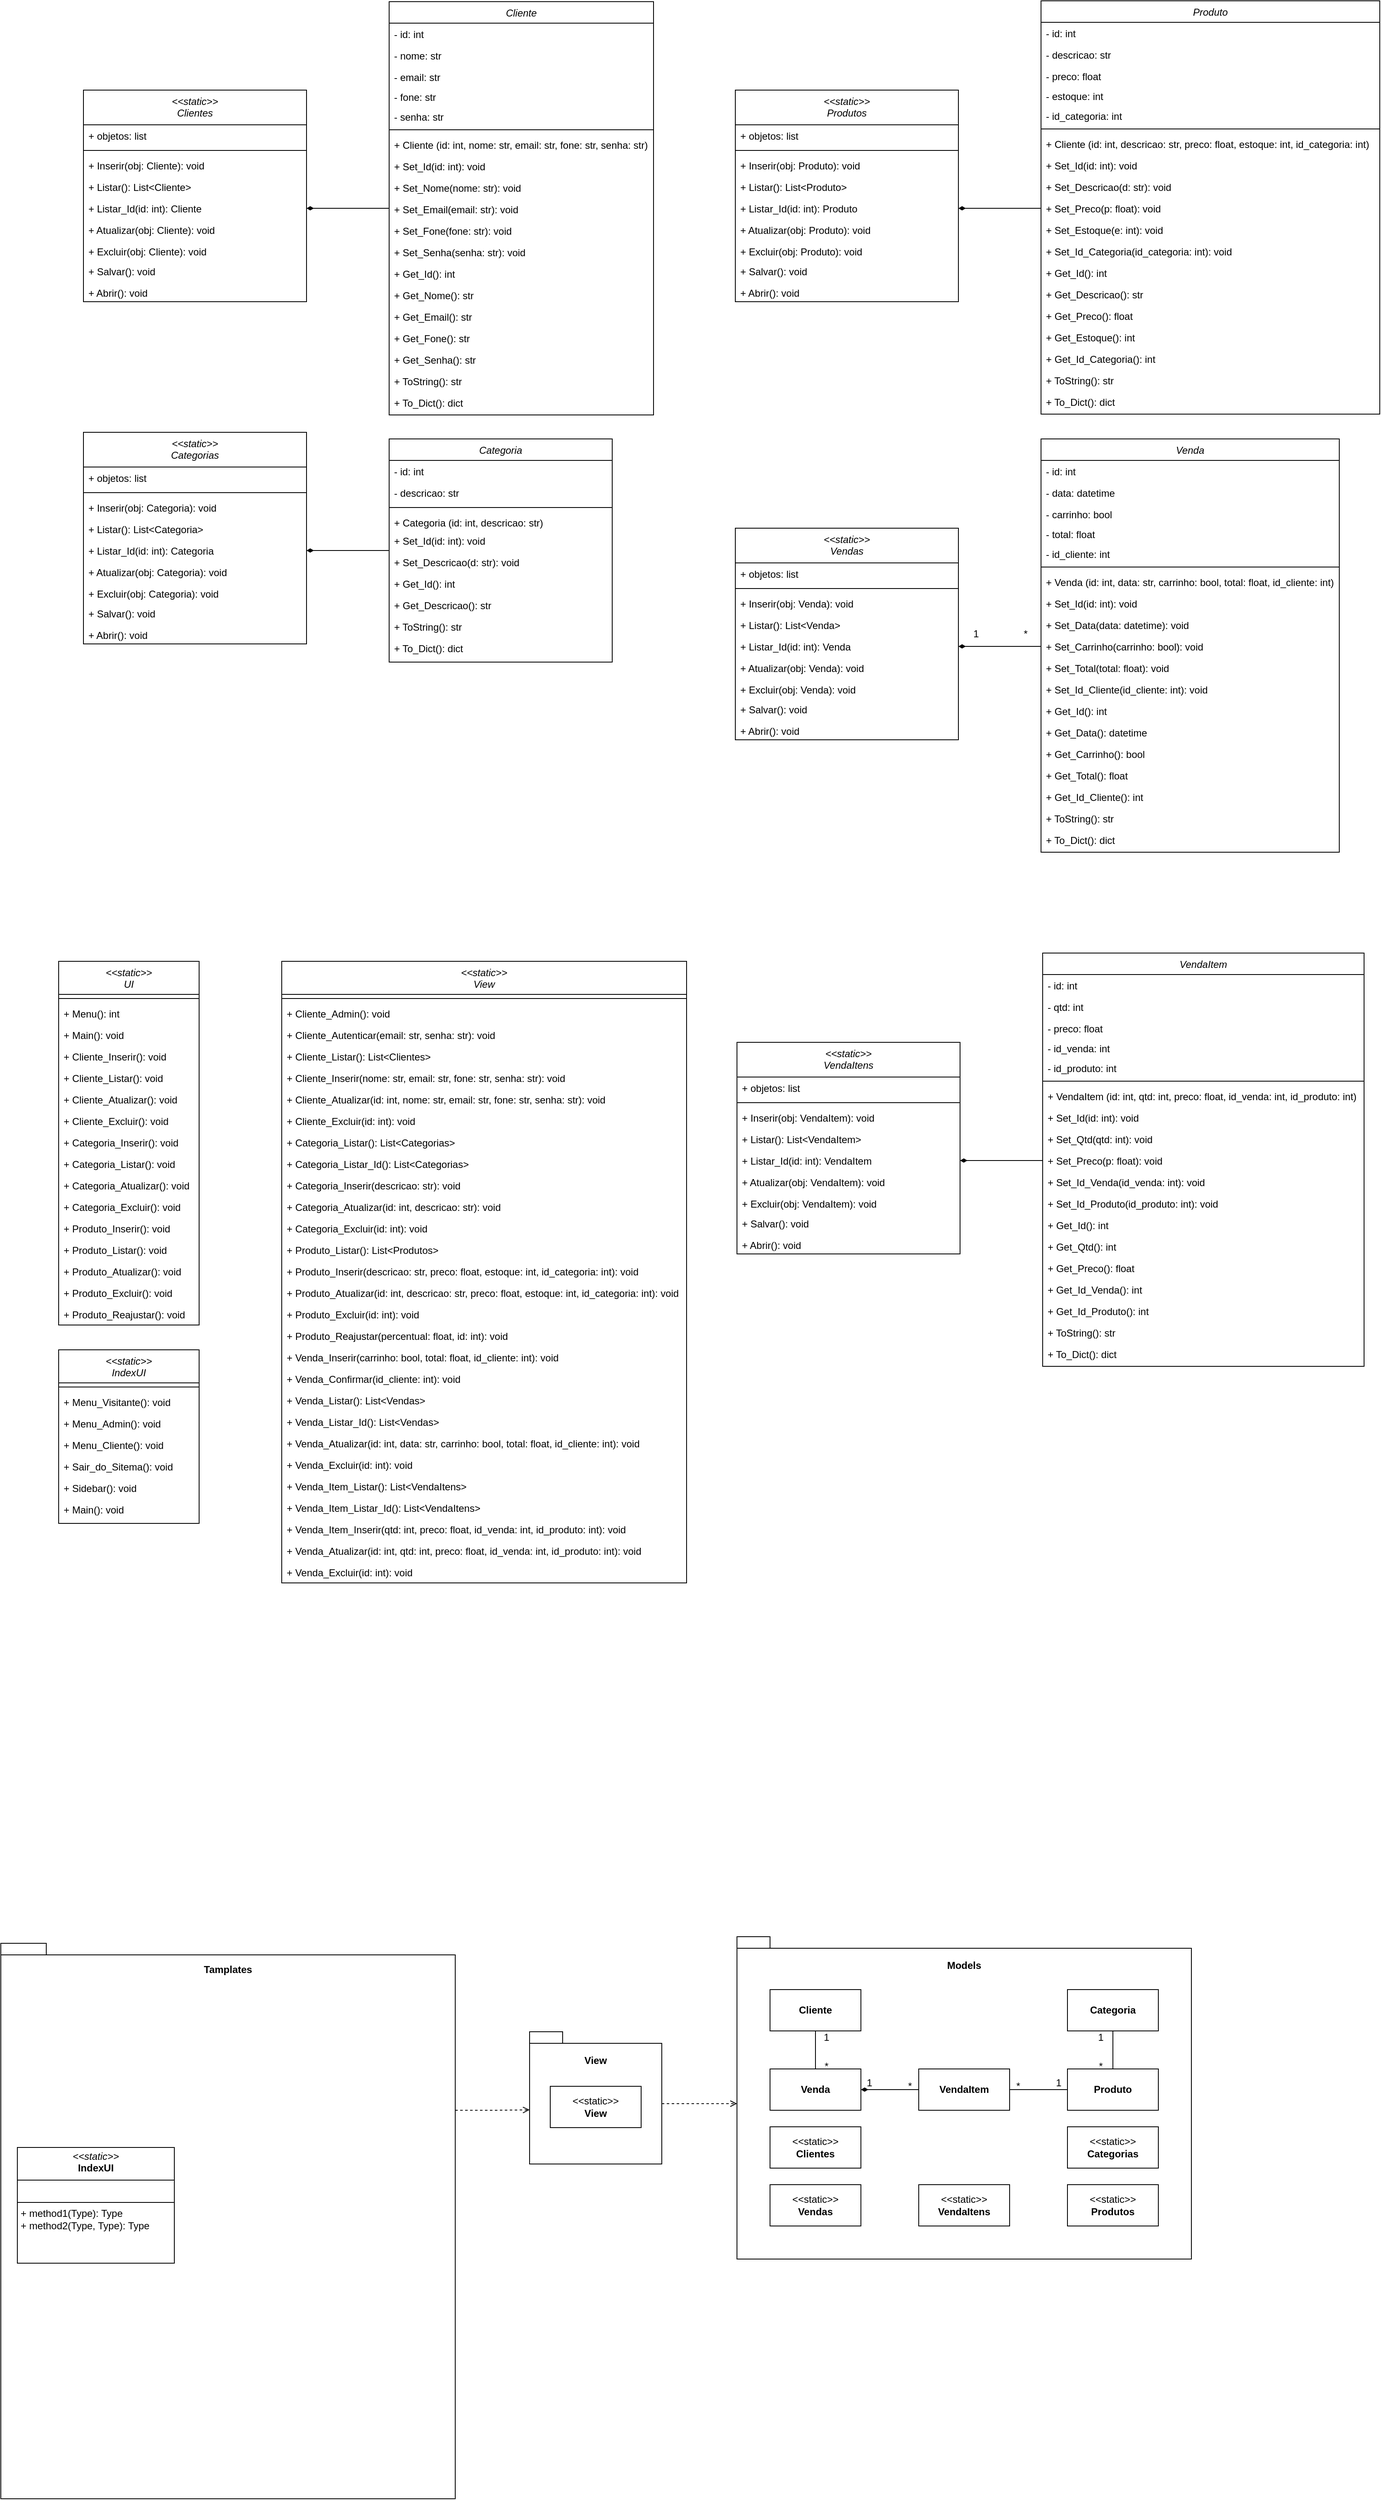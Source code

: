 <mxfile version="25.0.3">
  <diagram id="C5RBs43oDa-KdzZeNtuy" name="Page-1">
    <mxGraphModel dx="2261" dy="785" grid="1" gridSize="10" guides="1" tooltips="1" connect="1" arrows="1" fold="1" page="1" pageScale="1" pageWidth="827" pageHeight="1169" math="0" shadow="0">
      <root>
        <mxCell id="WIyWlLk6GJQsqaUBKTNV-0" />
        <mxCell id="WIyWlLk6GJQsqaUBKTNV-1" parent="WIyWlLk6GJQsqaUBKTNV-0" />
        <mxCell id="zkfFHV4jXpPFQw0GAbJ--0" value="Cliente" style="swimlane;fontStyle=2;align=center;verticalAlign=top;childLayout=stackLayout;horizontal=1;startSize=26;horizontalStack=0;resizeParent=1;resizeLast=0;collapsible=1;marginBottom=0;rounded=0;shadow=0;strokeWidth=1;" parent="WIyWlLk6GJQsqaUBKTNV-1" vertex="1">
          <mxGeometry x="430" y="39" width="320" height="500" as="geometry">
            <mxRectangle x="230" y="140" width="160" height="26" as="alternateBounds" />
          </mxGeometry>
        </mxCell>
        <mxCell id="zkfFHV4jXpPFQw0GAbJ--1" value="- id: int" style="text;align=left;verticalAlign=top;spacingLeft=4;spacingRight=4;overflow=hidden;rotatable=0;points=[[0,0.5],[1,0.5]];portConstraint=eastwest;" parent="zkfFHV4jXpPFQw0GAbJ--0" vertex="1">
          <mxGeometry y="26" width="320" height="26" as="geometry" />
        </mxCell>
        <mxCell id="zkfFHV4jXpPFQw0GAbJ--2" value="- nome: str" style="text;align=left;verticalAlign=top;spacingLeft=4;spacingRight=4;overflow=hidden;rotatable=0;points=[[0,0.5],[1,0.5]];portConstraint=eastwest;rounded=0;shadow=0;html=0;" parent="zkfFHV4jXpPFQw0GAbJ--0" vertex="1">
          <mxGeometry y="52" width="320" height="26" as="geometry" />
        </mxCell>
        <mxCell id="zkfFHV4jXpPFQw0GAbJ--3" value="- email: str" style="text;align=left;verticalAlign=top;spacingLeft=4;spacingRight=4;overflow=hidden;rotatable=0;points=[[0,0.5],[1,0.5]];portConstraint=eastwest;rounded=0;shadow=0;html=0;" parent="zkfFHV4jXpPFQw0GAbJ--0" vertex="1">
          <mxGeometry y="78" width="320" height="24" as="geometry" />
        </mxCell>
        <mxCell id="JbixFuZtRlt0vlySyDat-0" value="- fone: str" style="text;align=left;verticalAlign=top;spacingLeft=4;spacingRight=4;overflow=hidden;rotatable=0;points=[[0,0.5],[1,0.5]];portConstraint=eastwest;rounded=0;shadow=0;html=0;" vertex="1" parent="zkfFHV4jXpPFQw0GAbJ--0">
          <mxGeometry y="102" width="320" height="24" as="geometry" />
        </mxCell>
        <mxCell id="JbixFuZtRlt0vlySyDat-1" value="- senha: str" style="text;align=left;verticalAlign=top;spacingLeft=4;spacingRight=4;overflow=hidden;rotatable=0;points=[[0,0.5],[1,0.5]];portConstraint=eastwest;rounded=0;shadow=0;html=0;" vertex="1" parent="zkfFHV4jXpPFQw0GAbJ--0">
          <mxGeometry y="126" width="320" height="24" as="geometry" />
        </mxCell>
        <mxCell id="zkfFHV4jXpPFQw0GAbJ--4" value="" style="line;html=1;strokeWidth=1;align=left;verticalAlign=middle;spacingTop=-1;spacingLeft=3;spacingRight=3;rotatable=0;labelPosition=right;points=[];portConstraint=eastwest;" parent="zkfFHV4jXpPFQw0GAbJ--0" vertex="1">
          <mxGeometry y="150" width="320" height="10" as="geometry" />
        </mxCell>
        <mxCell id="JbixFuZtRlt0vlySyDat-2" value="+ Cliente (id: int, nome: str, email: str, fone: str, senha: str)" style="text;align=left;verticalAlign=top;spacingLeft=4;spacingRight=4;overflow=hidden;rotatable=0;points=[[0,0.5],[1,0.5]];portConstraint=eastwest;" vertex="1" parent="zkfFHV4jXpPFQw0GAbJ--0">
          <mxGeometry y="160" width="320" height="26" as="geometry" />
        </mxCell>
        <mxCell id="JbixFuZtRlt0vlySyDat-3" value="+ Set_Id(id: int): void" style="text;align=left;verticalAlign=top;spacingLeft=4;spacingRight=4;overflow=hidden;rotatable=0;points=[[0,0.5],[1,0.5]];portConstraint=eastwest;" vertex="1" parent="zkfFHV4jXpPFQw0GAbJ--0">
          <mxGeometry y="186" width="320" height="26" as="geometry" />
        </mxCell>
        <mxCell id="JbixFuZtRlt0vlySyDat-4" value="+ Set_Nome(nome: str): void" style="text;align=left;verticalAlign=top;spacingLeft=4;spacingRight=4;overflow=hidden;rotatable=0;points=[[0,0.5],[1,0.5]];portConstraint=eastwest;" vertex="1" parent="zkfFHV4jXpPFQw0GAbJ--0">
          <mxGeometry y="212" width="320" height="26" as="geometry" />
        </mxCell>
        <mxCell id="JbixFuZtRlt0vlySyDat-5" value="+ Set_Email(email: str): void" style="text;align=left;verticalAlign=top;spacingLeft=4;spacingRight=4;overflow=hidden;rotatable=0;points=[[0,0.5],[1,0.5]];portConstraint=eastwest;" vertex="1" parent="zkfFHV4jXpPFQw0GAbJ--0">
          <mxGeometry y="238" width="320" height="26" as="geometry" />
        </mxCell>
        <mxCell id="JbixFuZtRlt0vlySyDat-6" value="+ Set_Fone(fone: str): void" style="text;align=left;verticalAlign=top;spacingLeft=4;spacingRight=4;overflow=hidden;rotatable=0;points=[[0,0.5],[1,0.5]];portConstraint=eastwest;" vertex="1" parent="zkfFHV4jXpPFQw0GAbJ--0">
          <mxGeometry y="264" width="320" height="26" as="geometry" />
        </mxCell>
        <mxCell id="JbixFuZtRlt0vlySyDat-7" value="+ Set_Senha(senha: str): void" style="text;align=left;verticalAlign=top;spacingLeft=4;spacingRight=4;overflow=hidden;rotatable=0;points=[[0,0.5],[1,0.5]];portConstraint=eastwest;" vertex="1" parent="zkfFHV4jXpPFQw0GAbJ--0">
          <mxGeometry y="290" width="320" height="26" as="geometry" />
        </mxCell>
        <mxCell id="JbixFuZtRlt0vlySyDat-8" value="+ Get_Id(): int" style="text;align=left;verticalAlign=top;spacingLeft=4;spacingRight=4;overflow=hidden;rotatable=0;points=[[0,0.5],[1,0.5]];portConstraint=eastwest;" vertex="1" parent="zkfFHV4jXpPFQw0GAbJ--0">
          <mxGeometry y="316" width="320" height="26" as="geometry" />
        </mxCell>
        <mxCell id="JbixFuZtRlt0vlySyDat-9" value="+ Get_Nome(): str" style="text;align=left;verticalAlign=top;spacingLeft=4;spacingRight=4;overflow=hidden;rotatable=0;points=[[0,0.5],[1,0.5]];portConstraint=eastwest;" vertex="1" parent="zkfFHV4jXpPFQw0GAbJ--0">
          <mxGeometry y="342" width="320" height="26" as="geometry" />
        </mxCell>
        <mxCell id="JbixFuZtRlt0vlySyDat-10" value="+ Get_Email(): str" style="text;align=left;verticalAlign=top;spacingLeft=4;spacingRight=4;overflow=hidden;rotatable=0;points=[[0,0.5],[1,0.5]];portConstraint=eastwest;" vertex="1" parent="zkfFHV4jXpPFQw0GAbJ--0">
          <mxGeometry y="368" width="320" height="26" as="geometry" />
        </mxCell>
        <mxCell id="JbixFuZtRlt0vlySyDat-11" value="+ Get_Fone(): str" style="text;align=left;verticalAlign=top;spacingLeft=4;spacingRight=4;overflow=hidden;rotatable=0;points=[[0,0.5],[1,0.5]];portConstraint=eastwest;" vertex="1" parent="zkfFHV4jXpPFQw0GAbJ--0">
          <mxGeometry y="394" width="320" height="26" as="geometry" />
        </mxCell>
        <mxCell id="JbixFuZtRlt0vlySyDat-12" value="+ Get_Senha(): str" style="text;align=left;verticalAlign=top;spacingLeft=4;spacingRight=4;overflow=hidden;rotatable=0;points=[[0,0.5],[1,0.5]];portConstraint=eastwest;" vertex="1" parent="zkfFHV4jXpPFQw0GAbJ--0">
          <mxGeometry y="420" width="320" height="26" as="geometry" />
        </mxCell>
        <mxCell id="JbixFuZtRlt0vlySyDat-13" value="+ ToString(): str" style="text;align=left;verticalAlign=top;spacingLeft=4;spacingRight=4;overflow=hidden;rotatable=0;points=[[0,0.5],[1,0.5]];portConstraint=eastwest;" vertex="1" parent="zkfFHV4jXpPFQw0GAbJ--0">
          <mxGeometry y="446" width="320" height="26" as="geometry" />
        </mxCell>
        <mxCell id="JbixFuZtRlt0vlySyDat-14" value="+ To_Dict(): dict" style="text;align=left;verticalAlign=top;spacingLeft=4;spacingRight=4;overflow=hidden;rotatable=0;points=[[0,0.5],[1,0.5]];portConstraint=eastwest;" vertex="1" parent="zkfFHV4jXpPFQw0GAbJ--0">
          <mxGeometry y="472" width="320" height="26" as="geometry" />
        </mxCell>
        <mxCell id="JbixFuZtRlt0vlySyDat-16" value="&lt;&lt;static&gt;&gt;&#xa;Clientes" style="swimlane;fontStyle=2;align=center;verticalAlign=top;childLayout=stackLayout;horizontal=1;startSize=42;horizontalStack=0;resizeParent=1;resizeLast=0;collapsible=1;marginBottom=0;rounded=0;shadow=0;strokeWidth=1;" vertex="1" parent="WIyWlLk6GJQsqaUBKTNV-1">
          <mxGeometry x="60" y="146" width="270" height="256" as="geometry">
            <mxRectangle x="230" y="140" width="160" height="26" as="alternateBounds" />
          </mxGeometry>
        </mxCell>
        <mxCell id="JbixFuZtRlt0vlySyDat-17" value="+ objetos: list" style="text;align=left;verticalAlign=top;spacingLeft=4;spacingRight=4;overflow=hidden;rotatable=0;points=[[0,0.5],[1,0.5]];portConstraint=eastwest;" vertex="1" parent="JbixFuZtRlt0vlySyDat-16">
          <mxGeometry y="42" width="270" height="26" as="geometry" />
        </mxCell>
        <mxCell id="JbixFuZtRlt0vlySyDat-22" value="" style="line;html=1;strokeWidth=1;align=left;verticalAlign=middle;spacingTop=-1;spacingLeft=3;spacingRight=3;rotatable=0;labelPosition=right;points=[];portConstraint=eastwest;" vertex="1" parent="JbixFuZtRlt0vlySyDat-16">
          <mxGeometry y="68" width="270" height="10" as="geometry" />
        </mxCell>
        <mxCell id="JbixFuZtRlt0vlySyDat-23" value="+ Inserir(obj: Cliente): void" style="text;align=left;verticalAlign=top;spacingLeft=4;spacingRight=4;overflow=hidden;rotatable=0;points=[[0,0.5],[1,0.5]];portConstraint=eastwest;" vertex="1" parent="JbixFuZtRlt0vlySyDat-16">
          <mxGeometry y="78" width="270" height="26" as="geometry" />
        </mxCell>
        <mxCell id="JbixFuZtRlt0vlySyDat-24" value="+ Listar(): List&lt;Cliente&gt;" style="text;align=left;verticalAlign=top;spacingLeft=4;spacingRight=4;overflow=hidden;rotatable=0;points=[[0,0.5],[1,0.5]];portConstraint=eastwest;" vertex="1" parent="JbixFuZtRlt0vlySyDat-16">
          <mxGeometry y="104" width="270" height="26" as="geometry" />
        </mxCell>
        <mxCell id="JbixFuZtRlt0vlySyDat-25" value="+ Listar_Id(id: int): Cliente " style="text;align=left;verticalAlign=top;spacingLeft=4;spacingRight=4;overflow=hidden;rotatable=0;points=[[0,0.5],[1,0.5]];portConstraint=eastwest;" vertex="1" parent="JbixFuZtRlt0vlySyDat-16">
          <mxGeometry y="130" width="270" height="26" as="geometry" />
        </mxCell>
        <mxCell id="JbixFuZtRlt0vlySyDat-26" value="+ Atualizar(obj: Cliente): void" style="text;align=left;verticalAlign=top;spacingLeft=4;spacingRight=4;overflow=hidden;rotatable=0;points=[[0,0.5],[1,0.5]];portConstraint=eastwest;" vertex="1" parent="JbixFuZtRlt0vlySyDat-16">
          <mxGeometry y="156" width="270" height="26" as="geometry" />
        </mxCell>
        <mxCell id="JbixFuZtRlt0vlySyDat-27" value="+ Excluir(obj: Cliente): void" style="text;align=left;verticalAlign=top;spacingLeft=4;spacingRight=4;overflow=hidden;rotatable=0;points=[[0,0.5],[1,0.5]];portConstraint=eastwest;" vertex="1" parent="JbixFuZtRlt0vlySyDat-16">
          <mxGeometry y="182" width="270" height="24" as="geometry" />
        </mxCell>
        <mxCell id="JbixFuZtRlt0vlySyDat-28" value="+ Salvar(): void" style="text;align=left;verticalAlign=top;spacingLeft=4;spacingRight=4;overflow=hidden;rotatable=0;points=[[0,0.5],[1,0.5]];portConstraint=eastwest;" vertex="1" parent="JbixFuZtRlt0vlySyDat-16">
          <mxGeometry y="206" width="270" height="26" as="geometry" />
        </mxCell>
        <mxCell id="JbixFuZtRlt0vlySyDat-29" value="+ Abrir(): void" style="text;align=left;verticalAlign=top;spacingLeft=4;spacingRight=4;overflow=hidden;rotatable=0;points=[[0,0.5],[1,0.5]];portConstraint=eastwest;" vertex="1" parent="JbixFuZtRlt0vlySyDat-16">
          <mxGeometry y="232" width="270" height="24" as="geometry" />
        </mxCell>
        <mxCell id="JbixFuZtRlt0vlySyDat-36" style="edgeStyle=orthogonalEdgeStyle;rounded=0;orthogonalLoop=1;jettySize=auto;html=1;exitX=0;exitY=0.5;exitDx=0;exitDy=0;entryX=1;entryY=0.5;entryDx=0;entryDy=0;endArrow=diamondThin;endFill=1;" edge="1" parent="WIyWlLk6GJQsqaUBKTNV-1" source="zkfFHV4jXpPFQw0GAbJ--0" target="JbixFuZtRlt0vlySyDat-25">
          <mxGeometry relative="1" as="geometry" />
        </mxCell>
        <mxCell id="JbixFuZtRlt0vlySyDat-38" value="Categoria" style="swimlane;fontStyle=2;align=center;verticalAlign=top;childLayout=stackLayout;horizontal=1;startSize=26;horizontalStack=0;resizeParent=1;resizeLast=0;collapsible=1;marginBottom=0;rounded=0;shadow=0;strokeWidth=1;" vertex="1" parent="WIyWlLk6GJQsqaUBKTNV-1">
          <mxGeometry x="430" y="568" width="270" height="270" as="geometry">
            <mxRectangle x="230" y="140" width="160" height="26" as="alternateBounds" />
          </mxGeometry>
        </mxCell>
        <mxCell id="JbixFuZtRlt0vlySyDat-39" value="- id: int" style="text;align=left;verticalAlign=top;spacingLeft=4;spacingRight=4;overflow=hidden;rotatable=0;points=[[0,0.5],[1,0.5]];portConstraint=eastwest;" vertex="1" parent="JbixFuZtRlt0vlySyDat-38">
          <mxGeometry y="26" width="270" height="26" as="geometry" />
        </mxCell>
        <mxCell id="JbixFuZtRlt0vlySyDat-40" value="- descricao: str" style="text;align=left;verticalAlign=top;spacingLeft=4;spacingRight=4;overflow=hidden;rotatable=0;points=[[0,0.5],[1,0.5]];portConstraint=eastwest;rounded=0;shadow=0;html=0;" vertex="1" parent="JbixFuZtRlt0vlySyDat-38">
          <mxGeometry y="52" width="270" height="26" as="geometry" />
        </mxCell>
        <mxCell id="JbixFuZtRlt0vlySyDat-44" value="" style="line;html=1;strokeWidth=1;align=left;verticalAlign=middle;spacingTop=-1;spacingLeft=3;spacingRight=3;rotatable=0;labelPosition=right;points=[];portConstraint=eastwest;" vertex="1" parent="JbixFuZtRlt0vlySyDat-38">
          <mxGeometry y="78" width="270" height="10" as="geometry" />
        </mxCell>
        <mxCell id="JbixFuZtRlt0vlySyDat-45" value="+ Categoria (id: int, descricao: str)" style="text;align=left;verticalAlign=top;spacingLeft=4;spacingRight=4;overflow=hidden;rotatable=0;points=[[0,0.5],[1,0.5]];portConstraint=eastwest;" vertex="1" parent="JbixFuZtRlt0vlySyDat-38">
          <mxGeometry y="88" width="270" height="22" as="geometry" />
        </mxCell>
        <mxCell id="JbixFuZtRlt0vlySyDat-46" value="+ Set_Id(id: int): void" style="text;align=left;verticalAlign=top;spacingLeft=4;spacingRight=4;overflow=hidden;rotatable=0;points=[[0,0.5],[1,0.5]];portConstraint=eastwest;" vertex="1" parent="JbixFuZtRlt0vlySyDat-38">
          <mxGeometry y="110" width="270" height="26" as="geometry" />
        </mxCell>
        <mxCell id="JbixFuZtRlt0vlySyDat-47" value="+ Set_Descricao(d: str): void" style="text;align=left;verticalAlign=top;spacingLeft=4;spacingRight=4;overflow=hidden;rotatable=0;points=[[0,0.5],[1,0.5]];portConstraint=eastwest;" vertex="1" parent="JbixFuZtRlt0vlySyDat-38">
          <mxGeometry y="136" width="270" height="26" as="geometry" />
        </mxCell>
        <mxCell id="JbixFuZtRlt0vlySyDat-51" value="+ Get_Id(): int" style="text;align=left;verticalAlign=top;spacingLeft=4;spacingRight=4;overflow=hidden;rotatable=0;points=[[0,0.5],[1,0.5]];portConstraint=eastwest;" vertex="1" parent="JbixFuZtRlt0vlySyDat-38">
          <mxGeometry y="162" width="270" height="26" as="geometry" />
        </mxCell>
        <mxCell id="JbixFuZtRlt0vlySyDat-52" value="+ Get_Descricao(): str" style="text;align=left;verticalAlign=top;spacingLeft=4;spacingRight=4;overflow=hidden;rotatable=0;points=[[0,0.5],[1,0.5]];portConstraint=eastwest;" vertex="1" parent="JbixFuZtRlt0vlySyDat-38">
          <mxGeometry y="188" width="270" height="26" as="geometry" />
        </mxCell>
        <mxCell id="JbixFuZtRlt0vlySyDat-56" value="+ ToString(): str" style="text;align=left;verticalAlign=top;spacingLeft=4;spacingRight=4;overflow=hidden;rotatable=0;points=[[0,0.5],[1,0.5]];portConstraint=eastwest;" vertex="1" parent="JbixFuZtRlt0vlySyDat-38">
          <mxGeometry y="214" width="270" height="26" as="geometry" />
        </mxCell>
        <mxCell id="JbixFuZtRlt0vlySyDat-57" value="+ To_Dict(): dict" style="text;align=left;verticalAlign=top;spacingLeft=4;spacingRight=4;overflow=hidden;rotatable=0;points=[[0,0.5],[1,0.5]];portConstraint=eastwest;" vertex="1" parent="JbixFuZtRlt0vlySyDat-38">
          <mxGeometry y="240" width="270" height="26" as="geometry" />
        </mxCell>
        <mxCell id="JbixFuZtRlt0vlySyDat-58" value="&lt;&lt;static&gt;&gt;&#xa;Categorias" style="swimlane;fontStyle=2;align=center;verticalAlign=top;childLayout=stackLayout;horizontal=1;startSize=42;horizontalStack=0;resizeParent=1;resizeLast=0;collapsible=1;marginBottom=0;rounded=0;shadow=0;strokeWidth=1;" vertex="1" parent="WIyWlLk6GJQsqaUBKTNV-1">
          <mxGeometry x="60" y="560" width="270" height="256" as="geometry">
            <mxRectangle x="230" y="140" width="160" height="26" as="alternateBounds" />
          </mxGeometry>
        </mxCell>
        <mxCell id="JbixFuZtRlt0vlySyDat-59" value="+ objetos: list" style="text;align=left;verticalAlign=top;spacingLeft=4;spacingRight=4;overflow=hidden;rotatable=0;points=[[0,0.5],[1,0.5]];portConstraint=eastwest;" vertex="1" parent="JbixFuZtRlt0vlySyDat-58">
          <mxGeometry y="42" width="270" height="26" as="geometry" />
        </mxCell>
        <mxCell id="JbixFuZtRlt0vlySyDat-60" value="" style="line;html=1;strokeWidth=1;align=left;verticalAlign=middle;spacingTop=-1;spacingLeft=3;spacingRight=3;rotatable=0;labelPosition=right;points=[];portConstraint=eastwest;" vertex="1" parent="JbixFuZtRlt0vlySyDat-58">
          <mxGeometry y="68" width="270" height="10" as="geometry" />
        </mxCell>
        <mxCell id="JbixFuZtRlt0vlySyDat-61" value="+ Inserir(obj: Categoria): void" style="text;align=left;verticalAlign=top;spacingLeft=4;spacingRight=4;overflow=hidden;rotatable=0;points=[[0,0.5],[1,0.5]];portConstraint=eastwest;" vertex="1" parent="JbixFuZtRlt0vlySyDat-58">
          <mxGeometry y="78" width="270" height="26" as="geometry" />
        </mxCell>
        <mxCell id="JbixFuZtRlt0vlySyDat-62" value="+ Listar(): List&lt;Categoria&gt;" style="text;align=left;verticalAlign=top;spacingLeft=4;spacingRight=4;overflow=hidden;rotatable=0;points=[[0,0.5],[1,0.5]];portConstraint=eastwest;" vertex="1" parent="JbixFuZtRlt0vlySyDat-58">
          <mxGeometry y="104" width="270" height="26" as="geometry" />
        </mxCell>
        <mxCell id="JbixFuZtRlt0vlySyDat-63" value="+ Listar_Id(id: int): Categoria" style="text;align=left;verticalAlign=top;spacingLeft=4;spacingRight=4;overflow=hidden;rotatable=0;points=[[0,0.5],[1,0.5]];portConstraint=eastwest;" vertex="1" parent="JbixFuZtRlt0vlySyDat-58">
          <mxGeometry y="130" width="270" height="26" as="geometry" />
        </mxCell>
        <mxCell id="JbixFuZtRlt0vlySyDat-64" value="+ Atualizar(obj: Categoria): void" style="text;align=left;verticalAlign=top;spacingLeft=4;spacingRight=4;overflow=hidden;rotatable=0;points=[[0,0.5],[1,0.5]];portConstraint=eastwest;" vertex="1" parent="JbixFuZtRlt0vlySyDat-58">
          <mxGeometry y="156" width="270" height="26" as="geometry" />
        </mxCell>
        <mxCell id="JbixFuZtRlt0vlySyDat-65" value="+ Excluir(obj: Categoria): void" style="text;align=left;verticalAlign=top;spacingLeft=4;spacingRight=4;overflow=hidden;rotatable=0;points=[[0,0.5],[1,0.5]];portConstraint=eastwest;" vertex="1" parent="JbixFuZtRlt0vlySyDat-58">
          <mxGeometry y="182" width="270" height="24" as="geometry" />
        </mxCell>
        <mxCell id="JbixFuZtRlt0vlySyDat-66" value="+ Salvar(): void" style="text;align=left;verticalAlign=top;spacingLeft=4;spacingRight=4;overflow=hidden;rotatable=0;points=[[0,0.5],[1,0.5]];portConstraint=eastwest;" vertex="1" parent="JbixFuZtRlt0vlySyDat-58">
          <mxGeometry y="206" width="270" height="26" as="geometry" />
        </mxCell>
        <mxCell id="JbixFuZtRlt0vlySyDat-67" value="+ Abrir(): void" style="text;align=left;verticalAlign=top;spacingLeft=4;spacingRight=4;overflow=hidden;rotatable=0;points=[[0,0.5],[1,0.5]];portConstraint=eastwest;" vertex="1" parent="JbixFuZtRlt0vlySyDat-58">
          <mxGeometry y="232" width="270" height="24" as="geometry" />
        </mxCell>
        <mxCell id="JbixFuZtRlt0vlySyDat-68" style="edgeStyle=orthogonalEdgeStyle;rounded=0;orthogonalLoop=1;jettySize=auto;html=1;exitX=0;exitY=0.5;exitDx=0;exitDy=0;entryX=1;entryY=0.5;entryDx=0;entryDy=0;endArrow=diamondThin;endFill=1;" edge="1" parent="WIyWlLk6GJQsqaUBKTNV-1" source="JbixFuZtRlt0vlySyDat-38" target="JbixFuZtRlt0vlySyDat-63">
          <mxGeometry relative="1" as="geometry" />
        </mxCell>
        <mxCell id="JbixFuZtRlt0vlySyDat-95" value="Produto" style="swimlane;fontStyle=2;align=center;verticalAlign=top;childLayout=stackLayout;horizontal=1;startSize=26;horizontalStack=0;resizeParent=1;resizeLast=0;collapsible=1;marginBottom=0;rounded=0;shadow=0;strokeWidth=1;" vertex="1" parent="WIyWlLk6GJQsqaUBKTNV-1">
          <mxGeometry x="1219" y="38" width="410" height="500" as="geometry">
            <mxRectangle x="230" y="140" width="160" height="26" as="alternateBounds" />
          </mxGeometry>
        </mxCell>
        <mxCell id="JbixFuZtRlt0vlySyDat-96" value="- id: int" style="text;align=left;verticalAlign=top;spacingLeft=4;spacingRight=4;overflow=hidden;rotatable=0;points=[[0,0.5],[1,0.5]];portConstraint=eastwest;" vertex="1" parent="JbixFuZtRlt0vlySyDat-95">
          <mxGeometry y="26" width="410" height="26" as="geometry" />
        </mxCell>
        <mxCell id="JbixFuZtRlt0vlySyDat-97" value="- descricao: str" style="text;align=left;verticalAlign=top;spacingLeft=4;spacingRight=4;overflow=hidden;rotatable=0;points=[[0,0.5],[1,0.5]];portConstraint=eastwest;rounded=0;shadow=0;html=0;" vertex="1" parent="JbixFuZtRlt0vlySyDat-95">
          <mxGeometry y="52" width="410" height="26" as="geometry" />
        </mxCell>
        <mxCell id="JbixFuZtRlt0vlySyDat-98" value="- preco: float" style="text;align=left;verticalAlign=top;spacingLeft=4;spacingRight=4;overflow=hidden;rotatable=0;points=[[0,0.5],[1,0.5]];portConstraint=eastwest;rounded=0;shadow=0;html=0;" vertex="1" parent="JbixFuZtRlt0vlySyDat-95">
          <mxGeometry y="78" width="410" height="24" as="geometry" />
        </mxCell>
        <mxCell id="JbixFuZtRlt0vlySyDat-99" value="- estoque: int" style="text;align=left;verticalAlign=top;spacingLeft=4;spacingRight=4;overflow=hidden;rotatable=0;points=[[0,0.5],[1,0.5]];portConstraint=eastwest;rounded=0;shadow=0;html=0;" vertex="1" parent="JbixFuZtRlt0vlySyDat-95">
          <mxGeometry y="102" width="410" height="24" as="geometry" />
        </mxCell>
        <mxCell id="JbixFuZtRlt0vlySyDat-100" value="- id_categoria: int" style="text;align=left;verticalAlign=top;spacingLeft=4;spacingRight=4;overflow=hidden;rotatable=0;points=[[0,0.5],[1,0.5]];portConstraint=eastwest;rounded=0;shadow=0;html=0;" vertex="1" parent="JbixFuZtRlt0vlySyDat-95">
          <mxGeometry y="126" width="410" height="24" as="geometry" />
        </mxCell>
        <mxCell id="JbixFuZtRlt0vlySyDat-101" value="" style="line;html=1;strokeWidth=1;align=left;verticalAlign=middle;spacingTop=-1;spacingLeft=3;spacingRight=3;rotatable=0;labelPosition=right;points=[];portConstraint=eastwest;" vertex="1" parent="JbixFuZtRlt0vlySyDat-95">
          <mxGeometry y="150" width="410" height="10" as="geometry" />
        </mxCell>
        <mxCell id="JbixFuZtRlt0vlySyDat-102" value="+ Cliente (id: int, descricao: str, preco: float, estoque: int, id_categoria: int)" style="text;align=left;verticalAlign=top;spacingLeft=4;spacingRight=4;overflow=hidden;rotatable=0;points=[[0,0.5],[1,0.5]];portConstraint=eastwest;" vertex="1" parent="JbixFuZtRlt0vlySyDat-95">
          <mxGeometry y="160" width="410" height="26" as="geometry" />
        </mxCell>
        <mxCell id="JbixFuZtRlt0vlySyDat-103" value="+ Set_Id(id: int): void" style="text;align=left;verticalAlign=top;spacingLeft=4;spacingRight=4;overflow=hidden;rotatable=0;points=[[0,0.5],[1,0.5]];portConstraint=eastwest;" vertex="1" parent="JbixFuZtRlt0vlySyDat-95">
          <mxGeometry y="186" width="410" height="26" as="geometry" />
        </mxCell>
        <mxCell id="JbixFuZtRlt0vlySyDat-104" value="+ Set_Descricao(d: str): void" style="text;align=left;verticalAlign=top;spacingLeft=4;spacingRight=4;overflow=hidden;rotatable=0;points=[[0,0.5],[1,0.5]];portConstraint=eastwest;" vertex="1" parent="JbixFuZtRlt0vlySyDat-95">
          <mxGeometry y="212" width="410" height="26" as="geometry" />
        </mxCell>
        <mxCell id="JbixFuZtRlt0vlySyDat-105" value="+ Set_Preco(p: float): void" style="text;align=left;verticalAlign=top;spacingLeft=4;spacingRight=4;overflow=hidden;rotatable=0;points=[[0,0.5],[1,0.5]];portConstraint=eastwest;" vertex="1" parent="JbixFuZtRlt0vlySyDat-95">
          <mxGeometry y="238" width="410" height="26" as="geometry" />
        </mxCell>
        <mxCell id="JbixFuZtRlt0vlySyDat-106" value="+ Set_Estoque(e: int): void" style="text;align=left;verticalAlign=top;spacingLeft=4;spacingRight=4;overflow=hidden;rotatable=0;points=[[0,0.5],[1,0.5]];portConstraint=eastwest;" vertex="1" parent="JbixFuZtRlt0vlySyDat-95">
          <mxGeometry y="264" width="410" height="26" as="geometry" />
        </mxCell>
        <mxCell id="JbixFuZtRlt0vlySyDat-107" value="+ Set_Id_Categoria(id_categoria: int): void" style="text;align=left;verticalAlign=top;spacingLeft=4;spacingRight=4;overflow=hidden;rotatable=0;points=[[0,0.5],[1,0.5]];portConstraint=eastwest;" vertex="1" parent="JbixFuZtRlt0vlySyDat-95">
          <mxGeometry y="290" width="410" height="26" as="geometry" />
        </mxCell>
        <mxCell id="JbixFuZtRlt0vlySyDat-108" value="+ Get_Id(): int" style="text;align=left;verticalAlign=top;spacingLeft=4;spacingRight=4;overflow=hidden;rotatable=0;points=[[0,0.5],[1,0.5]];portConstraint=eastwest;" vertex="1" parent="JbixFuZtRlt0vlySyDat-95">
          <mxGeometry y="316" width="410" height="26" as="geometry" />
        </mxCell>
        <mxCell id="JbixFuZtRlt0vlySyDat-109" value="+ Get_Descricao(): str" style="text;align=left;verticalAlign=top;spacingLeft=4;spacingRight=4;overflow=hidden;rotatable=0;points=[[0,0.5],[1,0.5]];portConstraint=eastwest;" vertex="1" parent="JbixFuZtRlt0vlySyDat-95">
          <mxGeometry y="342" width="410" height="26" as="geometry" />
        </mxCell>
        <mxCell id="JbixFuZtRlt0vlySyDat-110" value="+ Get_Preco(): float" style="text;align=left;verticalAlign=top;spacingLeft=4;spacingRight=4;overflow=hidden;rotatable=0;points=[[0,0.5],[1,0.5]];portConstraint=eastwest;" vertex="1" parent="JbixFuZtRlt0vlySyDat-95">
          <mxGeometry y="368" width="410" height="26" as="geometry" />
        </mxCell>
        <mxCell id="JbixFuZtRlt0vlySyDat-111" value="+ Get_Estoque(): int" style="text;align=left;verticalAlign=top;spacingLeft=4;spacingRight=4;overflow=hidden;rotatable=0;points=[[0,0.5],[1,0.5]];portConstraint=eastwest;" vertex="1" parent="JbixFuZtRlt0vlySyDat-95">
          <mxGeometry y="394" width="410" height="26" as="geometry" />
        </mxCell>
        <mxCell id="JbixFuZtRlt0vlySyDat-112" value="+ Get_Id_Categoria(): int" style="text;align=left;verticalAlign=top;spacingLeft=4;spacingRight=4;overflow=hidden;rotatable=0;points=[[0,0.5],[1,0.5]];portConstraint=eastwest;" vertex="1" parent="JbixFuZtRlt0vlySyDat-95">
          <mxGeometry y="420" width="410" height="26" as="geometry" />
        </mxCell>
        <mxCell id="JbixFuZtRlt0vlySyDat-113" value="+ ToString(): str" style="text;align=left;verticalAlign=top;spacingLeft=4;spacingRight=4;overflow=hidden;rotatable=0;points=[[0,0.5],[1,0.5]];portConstraint=eastwest;" vertex="1" parent="JbixFuZtRlt0vlySyDat-95">
          <mxGeometry y="446" width="410" height="26" as="geometry" />
        </mxCell>
        <mxCell id="JbixFuZtRlt0vlySyDat-114" value="+ To_Dict(): dict" style="text;align=left;verticalAlign=top;spacingLeft=4;spacingRight=4;overflow=hidden;rotatable=0;points=[[0,0.5],[1,0.5]];portConstraint=eastwest;" vertex="1" parent="JbixFuZtRlt0vlySyDat-95">
          <mxGeometry y="472" width="410" height="26" as="geometry" />
        </mxCell>
        <mxCell id="JbixFuZtRlt0vlySyDat-115" value="&lt;&lt;static&gt;&gt;&#xa;Produtos" style="swimlane;fontStyle=2;align=center;verticalAlign=top;childLayout=stackLayout;horizontal=1;startSize=42;horizontalStack=0;resizeParent=1;resizeLast=0;collapsible=1;marginBottom=0;rounded=0;shadow=0;strokeWidth=1;" vertex="1" parent="WIyWlLk6GJQsqaUBKTNV-1">
          <mxGeometry x="849" y="146" width="270" height="256" as="geometry">
            <mxRectangle x="230" y="140" width="160" height="26" as="alternateBounds" />
          </mxGeometry>
        </mxCell>
        <mxCell id="JbixFuZtRlt0vlySyDat-116" value="+ objetos: list" style="text;align=left;verticalAlign=top;spacingLeft=4;spacingRight=4;overflow=hidden;rotatable=0;points=[[0,0.5],[1,0.5]];portConstraint=eastwest;" vertex="1" parent="JbixFuZtRlt0vlySyDat-115">
          <mxGeometry y="42" width="270" height="26" as="geometry" />
        </mxCell>
        <mxCell id="JbixFuZtRlt0vlySyDat-117" value="" style="line;html=1;strokeWidth=1;align=left;verticalAlign=middle;spacingTop=-1;spacingLeft=3;spacingRight=3;rotatable=0;labelPosition=right;points=[];portConstraint=eastwest;" vertex="1" parent="JbixFuZtRlt0vlySyDat-115">
          <mxGeometry y="68" width="270" height="10" as="geometry" />
        </mxCell>
        <mxCell id="JbixFuZtRlt0vlySyDat-118" value="+ Inserir(obj: Produto): void" style="text;align=left;verticalAlign=top;spacingLeft=4;spacingRight=4;overflow=hidden;rotatable=0;points=[[0,0.5],[1,0.5]];portConstraint=eastwest;" vertex="1" parent="JbixFuZtRlt0vlySyDat-115">
          <mxGeometry y="78" width="270" height="26" as="geometry" />
        </mxCell>
        <mxCell id="JbixFuZtRlt0vlySyDat-119" value="+ Listar(): List&lt;Produto&gt;" style="text;align=left;verticalAlign=top;spacingLeft=4;spacingRight=4;overflow=hidden;rotatable=0;points=[[0,0.5],[1,0.5]];portConstraint=eastwest;" vertex="1" parent="JbixFuZtRlt0vlySyDat-115">
          <mxGeometry y="104" width="270" height="26" as="geometry" />
        </mxCell>
        <mxCell id="JbixFuZtRlt0vlySyDat-120" value="+ Listar_Id(id: int): Produto " style="text;align=left;verticalAlign=top;spacingLeft=4;spacingRight=4;overflow=hidden;rotatable=0;points=[[0,0.5],[1,0.5]];portConstraint=eastwest;" vertex="1" parent="JbixFuZtRlt0vlySyDat-115">
          <mxGeometry y="130" width="270" height="26" as="geometry" />
        </mxCell>
        <mxCell id="JbixFuZtRlt0vlySyDat-121" value="+ Atualizar(obj: Produto): void" style="text;align=left;verticalAlign=top;spacingLeft=4;spacingRight=4;overflow=hidden;rotatable=0;points=[[0,0.5],[1,0.5]];portConstraint=eastwest;" vertex="1" parent="JbixFuZtRlt0vlySyDat-115">
          <mxGeometry y="156" width="270" height="26" as="geometry" />
        </mxCell>
        <mxCell id="JbixFuZtRlt0vlySyDat-122" value="+ Excluir(obj: Produto): void" style="text;align=left;verticalAlign=top;spacingLeft=4;spacingRight=4;overflow=hidden;rotatable=0;points=[[0,0.5],[1,0.5]];portConstraint=eastwest;" vertex="1" parent="JbixFuZtRlt0vlySyDat-115">
          <mxGeometry y="182" width="270" height="24" as="geometry" />
        </mxCell>
        <mxCell id="JbixFuZtRlt0vlySyDat-123" value="+ Salvar(): void" style="text;align=left;verticalAlign=top;spacingLeft=4;spacingRight=4;overflow=hidden;rotatable=0;points=[[0,0.5],[1,0.5]];portConstraint=eastwest;" vertex="1" parent="JbixFuZtRlt0vlySyDat-115">
          <mxGeometry y="206" width="270" height="26" as="geometry" />
        </mxCell>
        <mxCell id="JbixFuZtRlt0vlySyDat-124" value="+ Abrir(): void" style="text;align=left;verticalAlign=top;spacingLeft=4;spacingRight=4;overflow=hidden;rotatable=0;points=[[0,0.5],[1,0.5]];portConstraint=eastwest;" vertex="1" parent="JbixFuZtRlt0vlySyDat-115">
          <mxGeometry y="232" width="270" height="24" as="geometry" />
        </mxCell>
        <mxCell id="JbixFuZtRlt0vlySyDat-126" style="edgeStyle=orthogonalEdgeStyle;rounded=0;orthogonalLoop=1;jettySize=auto;html=1;exitX=0;exitY=0.5;exitDx=0;exitDy=0;entryX=1;entryY=0.5;entryDx=0;entryDy=0;endArrow=diamondThin;endFill=1;" edge="1" parent="WIyWlLk6GJQsqaUBKTNV-1" source="JbixFuZtRlt0vlySyDat-105" target="JbixFuZtRlt0vlySyDat-120">
          <mxGeometry relative="1" as="geometry" />
        </mxCell>
        <mxCell id="JbixFuZtRlt0vlySyDat-127" value="Venda" style="swimlane;fontStyle=2;align=center;verticalAlign=top;childLayout=stackLayout;horizontal=1;startSize=26;horizontalStack=0;resizeParent=1;resizeLast=0;collapsible=1;marginBottom=0;rounded=0;shadow=0;strokeWidth=1;" vertex="1" parent="WIyWlLk6GJQsqaUBKTNV-1">
          <mxGeometry x="1219" y="568" width="361" height="500" as="geometry">
            <mxRectangle x="230" y="140" width="160" height="26" as="alternateBounds" />
          </mxGeometry>
        </mxCell>
        <mxCell id="JbixFuZtRlt0vlySyDat-128" value="- id: int" style="text;align=left;verticalAlign=top;spacingLeft=4;spacingRight=4;overflow=hidden;rotatable=0;points=[[0,0.5],[1,0.5]];portConstraint=eastwest;" vertex="1" parent="JbixFuZtRlt0vlySyDat-127">
          <mxGeometry y="26" width="361" height="26" as="geometry" />
        </mxCell>
        <mxCell id="JbixFuZtRlt0vlySyDat-129" value="- data: datetime" style="text;align=left;verticalAlign=top;spacingLeft=4;spacingRight=4;overflow=hidden;rotatable=0;points=[[0,0.5],[1,0.5]];portConstraint=eastwest;rounded=0;shadow=0;html=0;" vertex="1" parent="JbixFuZtRlt0vlySyDat-127">
          <mxGeometry y="52" width="361" height="26" as="geometry" />
        </mxCell>
        <mxCell id="JbixFuZtRlt0vlySyDat-130" value="- carrinho: bool" style="text;align=left;verticalAlign=top;spacingLeft=4;spacingRight=4;overflow=hidden;rotatable=0;points=[[0,0.5],[1,0.5]];portConstraint=eastwest;rounded=0;shadow=0;html=0;" vertex="1" parent="JbixFuZtRlt0vlySyDat-127">
          <mxGeometry y="78" width="361" height="24" as="geometry" />
        </mxCell>
        <mxCell id="JbixFuZtRlt0vlySyDat-131" value="- total: float" style="text;align=left;verticalAlign=top;spacingLeft=4;spacingRight=4;overflow=hidden;rotatable=0;points=[[0,0.5],[1,0.5]];portConstraint=eastwest;rounded=0;shadow=0;html=0;" vertex="1" parent="JbixFuZtRlt0vlySyDat-127">
          <mxGeometry y="102" width="361" height="24" as="geometry" />
        </mxCell>
        <mxCell id="JbixFuZtRlt0vlySyDat-132" value="- id_cliente: int" style="text;align=left;verticalAlign=top;spacingLeft=4;spacingRight=4;overflow=hidden;rotatable=0;points=[[0,0.5],[1,0.5]];portConstraint=eastwest;rounded=0;shadow=0;html=0;" vertex="1" parent="JbixFuZtRlt0vlySyDat-127">
          <mxGeometry y="126" width="361" height="24" as="geometry" />
        </mxCell>
        <mxCell id="JbixFuZtRlt0vlySyDat-133" value="" style="line;html=1;strokeWidth=1;align=left;verticalAlign=middle;spacingTop=-1;spacingLeft=3;spacingRight=3;rotatable=0;labelPosition=right;points=[];portConstraint=eastwest;" vertex="1" parent="JbixFuZtRlt0vlySyDat-127">
          <mxGeometry y="150" width="361" height="10" as="geometry" />
        </mxCell>
        <mxCell id="JbixFuZtRlt0vlySyDat-134" value="+ Venda (id: int, data: str, carrinho: bool, total: float, id_cliente: int)" style="text;align=left;verticalAlign=top;spacingLeft=4;spacingRight=4;overflow=hidden;rotatable=0;points=[[0,0.5],[1,0.5]];portConstraint=eastwest;" vertex="1" parent="JbixFuZtRlt0vlySyDat-127">
          <mxGeometry y="160" width="361" height="26" as="geometry" />
        </mxCell>
        <mxCell id="JbixFuZtRlt0vlySyDat-135" value="+ Set_Id(id: int): void" style="text;align=left;verticalAlign=top;spacingLeft=4;spacingRight=4;overflow=hidden;rotatable=0;points=[[0,0.5],[1,0.5]];portConstraint=eastwest;" vertex="1" parent="JbixFuZtRlt0vlySyDat-127">
          <mxGeometry y="186" width="361" height="26" as="geometry" />
        </mxCell>
        <mxCell id="JbixFuZtRlt0vlySyDat-136" value="+ Set_Data(data: datetime): void" style="text;align=left;verticalAlign=top;spacingLeft=4;spacingRight=4;overflow=hidden;rotatable=0;points=[[0,0.5],[1,0.5]];portConstraint=eastwest;" vertex="1" parent="JbixFuZtRlt0vlySyDat-127">
          <mxGeometry y="212" width="361" height="26" as="geometry" />
        </mxCell>
        <mxCell id="JbixFuZtRlt0vlySyDat-137" value="+ Set_Carrinho(carrinho: bool): void" style="text;align=left;verticalAlign=top;spacingLeft=4;spacingRight=4;overflow=hidden;rotatable=0;points=[[0,0.5],[1,0.5]];portConstraint=eastwest;" vertex="1" parent="JbixFuZtRlt0vlySyDat-127">
          <mxGeometry y="238" width="361" height="26" as="geometry" />
        </mxCell>
        <mxCell id="JbixFuZtRlt0vlySyDat-138" value="+ Set_Total(total: float): void" style="text;align=left;verticalAlign=top;spacingLeft=4;spacingRight=4;overflow=hidden;rotatable=0;points=[[0,0.5],[1,0.5]];portConstraint=eastwest;" vertex="1" parent="JbixFuZtRlt0vlySyDat-127">
          <mxGeometry y="264" width="361" height="26" as="geometry" />
        </mxCell>
        <mxCell id="JbixFuZtRlt0vlySyDat-139" value="+ Set_Id_Cliente(id_cliente: int): void" style="text;align=left;verticalAlign=top;spacingLeft=4;spacingRight=4;overflow=hidden;rotatable=0;points=[[0,0.5],[1,0.5]];portConstraint=eastwest;" vertex="1" parent="JbixFuZtRlt0vlySyDat-127">
          <mxGeometry y="290" width="361" height="26" as="geometry" />
        </mxCell>
        <mxCell id="JbixFuZtRlt0vlySyDat-140" value="+ Get_Id(): int" style="text;align=left;verticalAlign=top;spacingLeft=4;spacingRight=4;overflow=hidden;rotatable=0;points=[[0,0.5],[1,0.5]];portConstraint=eastwest;" vertex="1" parent="JbixFuZtRlt0vlySyDat-127">
          <mxGeometry y="316" width="361" height="26" as="geometry" />
        </mxCell>
        <mxCell id="JbixFuZtRlt0vlySyDat-141" value="+ Get_Data(): datetime" style="text;align=left;verticalAlign=top;spacingLeft=4;spacingRight=4;overflow=hidden;rotatable=0;points=[[0,0.5],[1,0.5]];portConstraint=eastwest;" vertex="1" parent="JbixFuZtRlt0vlySyDat-127">
          <mxGeometry y="342" width="361" height="26" as="geometry" />
        </mxCell>
        <mxCell id="JbixFuZtRlt0vlySyDat-142" value="+ Get_Carrinho(): bool" style="text;align=left;verticalAlign=top;spacingLeft=4;spacingRight=4;overflow=hidden;rotatable=0;points=[[0,0.5],[1,0.5]];portConstraint=eastwest;" vertex="1" parent="JbixFuZtRlt0vlySyDat-127">
          <mxGeometry y="368" width="361" height="26" as="geometry" />
        </mxCell>
        <mxCell id="JbixFuZtRlt0vlySyDat-143" value="+ Get_Total(): float" style="text;align=left;verticalAlign=top;spacingLeft=4;spacingRight=4;overflow=hidden;rotatable=0;points=[[0,0.5],[1,0.5]];portConstraint=eastwest;" vertex="1" parent="JbixFuZtRlt0vlySyDat-127">
          <mxGeometry y="394" width="361" height="26" as="geometry" />
        </mxCell>
        <mxCell id="JbixFuZtRlt0vlySyDat-144" value="+ Get_Id_Cliente(): int" style="text;align=left;verticalAlign=top;spacingLeft=4;spacingRight=4;overflow=hidden;rotatable=0;points=[[0,0.5],[1,0.5]];portConstraint=eastwest;" vertex="1" parent="JbixFuZtRlt0vlySyDat-127">
          <mxGeometry y="420" width="361" height="26" as="geometry" />
        </mxCell>
        <mxCell id="JbixFuZtRlt0vlySyDat-145" value="+ ToString(): str" style="text;align=left;verticalAlign=top;spacingLeft=4;spacingRight=4;overflow=hidden;rotatable=0;points=[[0,0.5],[1,0.5]];portConstraint=eastwest;" vertex="1" parent="JbixFuZtRlt0vlySyDat-127">
          <mxGeometry y="446" width="361" height="26" as="geometry" />
        </mxCell>
        <mxCell id="JbixFuZtRlt0vlySyDat-146" value="+ To_Dict(): dict" style="text;align=left;verticalAlign=top;spacingLeft=4;spacingRight=4;overflow=hidden;rotatable=0;points=[[0,0.5],[1,0.5]];portConstraint=eastwest;" vertex="1" parent="JbixFuZtRlt0vlySyDat-127">
          <mxGeometry y="472" width="361" height="26" as="geometry" />
        </mxCell>
        <mxCell id="JbixFuZtRlt0vlySyDat-147" value="&lt;&lt;static&gt;&gt;&#xa;Vendas" style="swimlane;fontStyle=2;align=center;verticalAlign=top;childLayout=stackLayout;horizontal=1;startSize=42;horizontalStack=0;resizeParent=1;resizeLast=0;collapsible=1;marginBottom=0;rounded=0;shadow=0;strokeWidth=1;" vertex="1" parent="WIyWlLk6GJQsqaUBKTNV-1">
          <mxGeometry x="849" y="676" width="270" height="256" as="geometry">
            <mxRectangle x="230" y="140" width="160" height="26" as="alternateBounds" />
          </mxGeometry>
        </mxCell>
        <mxCell id="JbixFuZtRlt0vlySyDat-148" value="+ objetos: list" style="text;align=left;verticalAlign=top;spacingLeft=4;spacingRight=4;overflow=hidden;rotatable=0;points=[[0,0.5],[1,0.5]];portConstraint=eastwest;" vertex="1" parent="JbixFuZtRlt0vlySyDat-147">
          <mxGeometry y="42" width="270" height="26" as="geometry" />
        </mxCell>
        <mxCell id="JbixFuZtRlt0vlySyDat-149" value="" style="line;html=1;strokeWidth=1;align=left;verticalAlign=middle;spacingTop=-1;spacingLeft=3;spacingRight=3;rotatable=0;labelPosition=right;points=[];portConstraint=eastwest;" vertex="1" parent="JbixFuZtRlt0vlySyDat-147">
          <mxGeometry y="68" width="270" height="10" as="geometry" />
        </mxCell>
        <mxCell id="JbixFuZtRlt0vlySyDat-150" value="+ Inserir(obj: Venda): void" style="text;align=left;verticalAlign=top;spacingLeft=4;spacingRight=4;overflow=hidden;rotatable=0;points=[[0,0.5],[1,0.5]];portConstraint=eastwest;" vertex="1" parent="JbixFuZtRlt0vlySyDat-147">
          <mxGeometry y="78" width="270" height="26" as="geometry" />
        </mxCell>
        <mxCell id="JbixFuZtRlt0vlySyDat-151" value="+ Listar(): List&lt;Venda&gt;" style="text;align=left;verticalAlign=top;spacingLeft=4;spacingRight=4;overflow=hidden;rotatable=0;points=[[0,0.5],[1,0.5]];portConstraint=eastwest;" vertex="1" parent="JbixFuZtRlt0vlySyDat-147">
          <mxGeometry y="104" width="270" height="26" as="geometry" />
        </mxCell>
        <mxCell id="JbixFuZtRlt0vlySyDat-152" value="+ Listar_Id(id: int): Venda" style="text;align=left;verticalAlign=top;spacingLeft=4;spacingRight=4;overflow=hidden;rotatable=0;points=[[0,0.5],[1,0.5]];portConstraint=eastwest;" vertex="1" parent="JbixFuZtRlt0vlySyDat-147">
          <mxGeometry y="130" width="270" height="26" as="geometry" />
        </mxCell>
        <mxCell id="JbixFuZtRlt0vlySyDat-153" value="+ Atualizar(obj: Venda): void" style="text;align=left;verticalAlign=top;spacingLeft=4;spacingRight=4;overflow=hidden;rotatable=0;points=[[0,0.5],[1,0.5]];portConstraint=eastwest;" vertex="1" parent="JbixFuZtRlt0vlySyDat-147">
          <mxGeometry y="156" width="270" height="26" as="geometry" />
        </mxCell>
        <mxCell id="JbixFuZtRlt0vlySyDat-154" value="+ Excluir(obj: Venda): void" style="text;align=left;verticalAlign=top;spacingLeft=4;spacingRight=4;overflow=hidden;rotatable=0;points=[[0,0.5],[1,0.5]];portConstraint=eastwest;" vertex="1" parent="JbixFuZtRlt0vlySyDat-147">
          <mxGeometry y="182" width="270" height="24" as="geometry" />
        </mxCell>
        <mxCell id="JbixFuZtRlt0vlySyDat-155" value="+ Salvar(): void" style="text;align=left;verticalAlign=top;spacingLeft=4;spacingRight=4;overflow=hidden;rotatable=0;points=[[0,0.5],[1,0.5]];portConstraint=eastwest;" vertex="1" parent="JbixFuZtRlt0vlySyDat-147">
          <mxGeometry y="206" width="270" height="26" as="geometry" />
        </mxCell>
        <mxCell id="JbixFuZtRlt0vlySyDat-156" value="+ Abrir(): void" style="text;align=left;verticalAlign=top;spacingLeft=4;spacingRight=4;overflow=hidden;rotatable=0;points=[[0,0.5],[1,0.5]];portConstraint=eastwest;" vertex="1" parent="JbixFuZtRlt0vlySyDat-147">
          <mxGeometry y="232" width="270" height="24" as="geometry" />
        </mxCell>
        <mxCell id="JbixFuZtRlt0vlySyDat-157" style="edgeStyle=orthogonalEdgeStyle;rounded=0;orthogonalLoop=1;jettySize=auto;html=1;exitX=0;exitY=0.5;exitDx=0;exitDy=0;entryX=1;entryY=0.5;entryDx=0;entryDy=0;endArrow=diamondThin;endFill=1;" edge="1" parent="WIyWlLk6GJQsqaUBKTNV-1" source="JbixFuZtRlt0vlySyDat-137" target="JbixFuZtRlt0vlySyDat-152">
          <mxGeometry relative="1" as="geometry" />
        </mxCell>
        <mxCell id="JbixFuZtRlt0vlySyDat-158" value="1" style="text;html=1;align=center;verticalAlign=middle;whiteSpace=wrap;rounded=0;" vertex="1" parent="WIyWlLk6GJQsqaUBKTNV-1">
          <mxGeometry x="1130" y="797" width="21" height="14" as="geometry" />
        </mxCell>
        <mxCell id="JbixFuZtRlt0vlySyDat-160" value="*" style="text;html=1;align=center;verticalAlign=middle;whiteSpace=wrap;rounded=0;" vertex="1" parent="WIyWlLk6GJQsqaUBKTNV-1">
          <mxGeometry x="1190" y="797" width="21" height="14" as="geometry" />
        </mxCell>
        <mxCell id="JbixFuZtRlt0vlySyDat-161" value="VendaItem" style="swimlane;fontStyle=2;align=center;verticalAlign=top;childLayout=stackLayout;horizontal=1;startSize=26;horizontalStack=0;resizeParent=1;resizeLast=0;collapsible=1;marginBottom=0;rounded=0;shadow=0;strokeWidth=1;" vertex="1" parent="WIyWlLk6GJQsqaUBKTNV-1">
          <mxGeometry x="1221" y="1190" width="389" height="500" as="geometry">
            <mxRectangle x="230" y="140" width="160" height="26" as="alternateBounds" />
          </mxGeometry>
        </mxCell>
        <mxCell id="JbixFuZtRlt0vlySyDat-162" value="- id: int" style="text;align=left;verticalAlign=top;spacingLeft=4;spacingRight=4;overflow=hidden;rotatable=0;points=[[0,0.5],[1,0.5]];portConstraint=eastwest;" vertex="1" parent="JbixFuZtRlt0vlySyDat-161">
          <mxGeometry y="26" width="389" height="26" as="geometry" />
        </mxCell>
        <mxCell id="JbixFuZtRlt0vlySyDat-163" value="- qtd: int" style="text;align=left;verticalAlign=top;spacingLeft=4;spacingRight=4;overflow=hidden;rotatable=0;points=[[0,0.5],[1,0.5]];portConstraint=eastwest;rounded=0;shadow=0;html=0;" vertex="1" parent="JbixFuZtRlt0vlySyDat-161">
          <mxGeometry y="52" width="389" height="26" as="geometry" />
        </mxCell>
        <mxCell id="JbixFuZtRlt0vlySyDat-164" value="- preco: float" style="text;align=left;verticalAlign=top;spacingLeft=4;spacingRight=4;overflow=hidden;rotatable=0;points=[[0,0.5],[1,0.5]];portConstraint=eastwest;rounded=0;shadow=0;html=0;" vertex="1" parent="JbixFuZtRlt0vlySyDat-161">
          <mxGeometry y="78" width="389" height="24" as="geometry" />
        </mxCell>
        <mxCell id="JbixFuZtRlt0vlySyDat-165" value="- id_venda: int" style="text;align=left;verticalAlign=top;spacingLeft=4;spacingRight=4;overflow=hidden;rotatable=0;points=[[0,0.5],[1,0.5]];portConstraint=eastwest;rounded=0;shadow=0;html=0;" vertex="1" parent="JbixFuZtRlt0vlySyDat-161">
          <mxGeometry y="102" width="389" height="24" as="geometry" />
        </mxCell>
        <mxCell id="JbixFuZtRlt0vlySyDat-166" value="- id_produto: int" style="text;align=left;verticalAlign=top;spacingLeft=4;spacingRight=4;overflow=hidden;rotatable=0;points=[[0,0.5],[1,0.5]];portConstraint=eastwest;rounded=0;shadow=0;html=0;" vertex="1" parent="JbixFuZtRlt0vlySyDat-161">
          <mxGeometry y="126" width="389" height="24" as="geometry" />
        </mxCell>
        <mxCell id="JbixFuZtRlt0vlySyDat-167" value="" style="line;html=1;strokeWidth=1;align=left;verticalAlign=middle;spacingTop=-1;spacingLeft=3;spacingRight=3;rotatable=0;labelPosition=right;points=[];portConstraint=eastwest;" vertex="1" parent="JbixFuZtRlt0vlySyDat-161">
          <mxGeometry y="150" width="389" height="10" as="geometry" />
        </mxCell>
        <mxCell id="JbixFuZtRlt0vlySyDat-168" value="+ VendaItem (id: int, qtd: int, preco: float, id_venda: int, id_produto: int)" style="text;align=left;verticalAlign=top;spacingLeft=4;spacingRight=4;overflow=hidden;rotatable=0;points=[[0,0.5],[1,0.5]];portConstraint=eastwest;" vertex="1" parent="JbixFuZtRlt0vlySyDat-161">
          <mxGeometry y="160" width="389" height="26" as="geometry" />
        </mxCell>
        <mxCell id="JbixFuZtRlt0vlySyDat-169" value="+ Set_Id(id: int): void" style="text;align=left;verticalAlign=top;spacingLeft=4;spacingRight=4;overflow=hidden;rotatable=0;points=[[0,0.5],[1,0.5]];portConstraint=eastwest;" vertex="1" parent="JbixFuZtRlt0vlySyDat-161">
          <mxGeometry y="186" width="389" height="26" as="geometry" />
        </mxCell>
        <mxCell id="JbixFuZtRlt0vlySyDat-170" value="+ Set_Qtd(qtd: int): void" style="text;align=left;verticalAlign=top;spacingLeft=4;spacingRight=4;overflow=hidden;rotatable=0;points=[[0,0.5],[1,0.5]];portConstraint=eastwest;" vertex="1" parent="JbixFuZtRlt0vlySyDat-161">
          <mxGeometry y="212" width="389" height="26" as="geometry" />
        </mxCell>
        <mxCell id="JbixFuZtRlt0vlySyDat-171" value="+ Set_Preco(p: float): void" style="text;align=left;verticalAlign=top;spacingLeft=4;spacingRight=4;overflow=hidden;rotatable=0;points=[[0,0.5],[1,0.5]];portConstraint=eastwest;" vertex="1" parent="JbixFuZtRlt0vlySyDat-161">
          <mxGeometry y="238" width="389" height="26" as="geometry" />
        </mxCell>
        <mxCell id="JbixFuZtRlt0vlySyDat-172" value="+ Set_Id_Venda(id_venda: int): void" style="text;align=left;verticalAlign=top;spacingLeft=4;spacingRight=4;overflow=hidden;rotatable=0;points=[[0,0.5],[1,0.5]];portConstraint=eastwest;" vertex="1" parent="JbixFuZtRlt0vlySyDat-161">
          <mxGeometry y="264" width="389" height="26" as="geometry" />
        </mxCell>
        <mxCell id="JbixFuZtRlt0vlySyDat-173" value="+ Set_Id_Produto(id_produto: int): void" style="text;align=left;verticalAlign=top;spacingLeft=4;spacingRight=4;overflow=hidden;rotatable=0;points=[[0,0.5],[1,0.5]];portConstraint=eastwest;" vertex="1" parent="JbixFuZtRlt0vlySyDat-161">
          <mxGeometry y="290" width="389" height="26" as="geometry" />
        </mxCell>
        <mxCell id="JbixFuZtRlt0vlySyDat-174" value="+ Get_Id(): int" style="text;align=left;verticalAlign=top;spacingLeft=4;spacingRight=4;overflow=hidden;rotatable=0;points=[[0,0.5],[1,0.5]];portConstraint=eastwest;" vertex="1" parent="JbixFuZtRlt0vlySyDat-161">
          <mxGeometry y="316" width="389" height="26" as="geometry" />
        </mxCell>
        <mxCell id="JbixFuZtRlt0vlySyDat-175" value="+ Get_Qtd(): int" style="text;align=left;verticalAlign=top;spacingLeft=4;spacingRight=4;overflow=hidden;rotatable=0;points=[[0,0.5],[1,0.5]];portConstraint=eastwest;" vertex="1" parent="JbixFuZtRlt0vlySyDat-161">
          <mxGeometry y="342" width="389" height="26" as="geometry" />
        </mxCell>
        <mxCell id="JbixFuZtRlt0vlySyDat-176" value="+ Get_Preco(): float" style="text;align=left;verticalAlign=top;spacingLeft=4;spacingRight=4;overflow=hidden;rotatable=0;points=[[0,0.5],[1,0.5]];portConstraint=eastwest;" vertex="1" parent="JbixFuZtRlt0vlySyDat-161">
          <mxGeometry y="368" width="389" height="26" as="geometry" />
        </mxCell>
        <mxCell id="JbixFuZtRlt0vlySyDat-177" value="+ Get_Id_Venda(): int" style="text;align=left;verticalAlign=top;spacingLeft=4;spacingRight=4;overflow=hidden;rotatable=0;points=[[0,0.5],[1,0.5]];portConstraint=eastwest;" vertex="1" parent="JbixFuZtRlt0vlySyDat-161">
          <mxGeometry y="394" width="389" height="26" as="geometry" />
        </mxCell>
        <mxCell id="JbixFuZtRlt0vlySyDat-178" value="+ Get_Id_Produto(): int" style="text;align=left;verticalAlign=top;spacingLeft=4;spacingRight=4;overflow=hidden;rotatable=0;points=[[0,0.5],[1,0.5]];portConstraint=eastwest;" vertex="1" parent="JbixFuZtRlt0vlySyDat-161">
          <mxGeometry y="420" width="389" height="26" as="geometry" />
        </mxCell>
        <mxCell id="JbixFuZtRlt0vlySyDat-179" value="+ ToString(): str" style="text;align=left;verticalAlign=top;spacingLeft=4;spacingRight=4;overflow=hidden;rotatable=0;points=[[0,0.5],[1,0.5]];portConstraint=eastwest;" vertex="1" parent="JbixFuZtRlt0vlySyDat-161">
          <mxGeometry y="446" width="389" height="26" as="geometry" />
        </mxCell>
        <mxCell id="JbixFuZtRlt0vlySyDat-180" value="+ To_Dict(): dict" style="text;align=left;verticalAlign=top;spacingLeft=4;spacingRight=4;overflow=hidden;rotatable=0;points=[[0,0.5],[1,0.5]];portConstraint=eastwest;" vertex="1" parent="JbixFuZtRlt0vlySyDat-161">
          <mxGeometry y="472" width="389" height="26" as="geometry" />
        </mxCell>
        <mxCell id="JbixFuZtRlt0vlySyDat-181" value="&lt;&lt;static&gt;&gt;&#xa;VendaItens" style="swimlane;fontStyle=2;align=center;verticalAlign=top;childLayout=stackLayout;horizontal=1;startSize=42;horizontalStack=0;resizeParent=1;resizeLast=0;collapsible=1;marginBottom=0;rounded=0;shadow=0;strokeWidth=1;" vertex="1" parent="WIyWlLk6GJQsqaUBKTNV-1">
          <mxGeometry x="851" y="1298" width="270" height="256" as="geometry">
            <mxRectangle x="230" y="140" width="160" height="26" as="alternateBounds" />
          </mxGeometry>
        </mxCell>
        <mxCell id="JbixFuZtRlt0vlySyDat-182" value="+ objetos: list" style="text;align=left;verticalAlign=top;spacingLeft=4;spacingRight=4;overflow=hidden;rotatable=0;points=[[0,0.5],[1,0.5]];portConstraint=eastwest;" vertex="1" parent="JbixFuZtRlt0vlySyDat-181">
          <mxGeometry y="42" width="270" height="26" as="geometry" />
        </mxCell>
        <mxCell id="JbixFuZtRlt0vlySyDat-183" value="" style="line;html=1;strokeWidth=1;align=left;verticalAlign=middle;spacingTop=-1;spacingLeft=3;spacingRight=3;rotatable=0;labelPosition=right;points=[];portConstraint=eastwest;" vertex="1" parent="JbixFuZtRlt0vlySyDat-181">
          <mxGeometry y="68" width="270" height="10" as="geometry" />
        </mxCell>
        <mxCell id="JbixFuZtRlt0vlySyDat-184" value="+ Inserir(obj: VendaItem): void" style="text;align=left;verticalAlign=top;spacingLeft=4;spacingRight=4;overflow=hidden;rotatable=0;points=[[0,0.5],[1,0.5]];portConstraint=eastwest;" vertex="1" parent="JbixFuZtRlt0vlySyDat-181">
          <mxGeometry y="78" width="270" height="26" as="geometry" />
        </mxCell>
        <mxCell id="JbixFuZtRlt0vlySyDat-185" value="+ Listar(): List&lt;VendaItem&gt;" style="text;align=left;verticalAlign=top;spacingLeft=4;spacingRight=4;overflow=hidden;rotatable=0;points=[[0,0.5],[1,0.5]];portConstraint=eastwest;" vertex="1" parent="JbixFuZtRlt0vlySyDat-181">
          <mxGeometry y="104" width="270" height="26" as="geometry" />
        </mxCell>
        <mxCell id="JbixFuZtRlt0vlySyDat-186" value="+ Listar_Id(id: int): VendaItem" style="text;align=left;verticalAlign=top;spacingLeft=4;spacingRight=4;overflow=hidden;rotatable=0;points=[[0,0.5],[1,0.5]];portConstraint=eastwest;" vertex="1" parent="JbixFuZtRlt0vlySyDat-181">
          <mxGeometry y="130" width="270" height="26" as="geometry" />
        </mxCell>
        <mxCell id="JbixFuZtRlt0vlySyDat-187" value="+ Atualizar(obj: VendaItem): void" style="text;align=left;verticalAlign=top;spacingLeft=4;spacingRight=4;overflow=hidden;rotatable=0;points=[[0,0.5],[1,0.5]];portConstraint=eastwest;" vertex="1" parent="JbixFuZtRlt0vlySyDat-181">
          <mxGeometry y="156" width="270" height="26" as="geometry" />
        </mxCell>
        <mxCell id="JbixFuZtRlt0vlySyDat-188" value="+ Excluir(obj: VendaItem): void" style="text;align=left;verticalAlign=top;spacingLeft=4;spacingRight=4;overflow=hidden;rotatable=0;points=[[0,0.5],[1,0.5]];portConstraint=eastwest;" vertex="1" parent="JbixFuZtRlt0vlySyDat-181">
          <mxGeometry y="182" width="270" height="24" as="geometry" />
        </mxCell>
        <mxCell id="JbixFuZtRlt0vlySyDat-189" value="+ Salvar(): void" style="text;align=left;verticalAlign=top;spacingLeft=4;spacingRight=4;overflow=hidden;rotatable=0;points=[[0,0.5],[1,0.5]];portConstraint=eastwest;" vertex="1" parent="JbixFuZtRlt0vlySyDat-181">
          <mxGeometry y="206" width="270" height="26" as="geometry" />
        </mxCell>
        <mxCell id="JbixFuZtRlt0vlySyDat-190" value="+ Abrir(): void" style="text;align=left;verticalAlign=top;spacingLeft=4;spacingRight=4;overflow=hidden;rotatable=0;points=[[0,0.5],[1,0.5]];portConstraint=eastwest;" vertex="1" parent="JbixFuZtRlt0vlySyDat-181">
          <mxGeometry y="232" width="270" height="24" as="geometry" />
        </mxCell>
        <mxCell id="JbixFuZtRlt0vlySyDat-194" style="edgeStyle=orthogonalEdgeStyle;rounded=0;orthogonalLoop=1;jettySize=auto;html=1;exitX=0;exitY=0.5;exitDx=0;exitDy=0;entryX=1;entryY=0.5;entryDx=0;entryDy=0;endArrow=diamondThin;endFill=1;" edge="1" parent="WIyWlLk6GJQsqaUBKTNV-1" source="JbixFuZtRlt0vlySyDat-171" target="JbixFuZtRlt0vlySyDat-186">
          <mxGeometry relative="1" as="geometry">
            <Array as="points">
              <mxPoint x="1150" y="1441" />
              <mxPoint x="1150" y="1441" />
            </Array>
          </mxGeometry>
        </mxCell>
        <mxCell id="JbixFuZtRlt0vlySyDat-195" value="&lt;&lt;static&gt;&gt;&#xa;UI" style="swimlane;fontStyle=2;align=center;verticalAlign=top;childLayout=stackLayout;horizontal=1;startSize=40;horizontalStack=0;resizeParent=1;resizeLast=0;collapsible=1;marginBottom=0;rounded=0;shadow=0;strokeWidth=1;" vertex="1" parent="WIyWlLk6GJQsqaUBKTNV-1">
          <mxGeometry x="30" y="1200" width="170" height="440" as="geometry">
            <mxRectangle x="230" y="140" width="160" height="26" as="alternateBounds" />
          </mxGeometry>
        </mxCell>
        <mxCell id="JbixFuZtRlt0vlySyDat-201" value="" style="line;html=1;strokeWidth=1;align=left;verticalAlign=middle;spacingTop=-1;spacingLeft=3;spacingRight=3;rotatable=0;labelPosition=right;points=[];portConstraint=eastwest;" vertex="1" parent="JbixFuZtRlt0vlySyDat-195">
          <mxGeometry y="40" width="170" height="10" as="geometry" />
        </mxCell>
        <mxCell id="JbixFuZtRlt0vlySyDat-202" value="+ Menu(): int" style="text;align=left;verticalAlign=top;spacingLeft=4;spacingRight=4;overflow=hidden;rotatable=0;points=[[0,0.5],[1,0.5]];portConstraint=eastwest;" vertex="1" parent="JbixFuZtRlt0vlySyDat-195">
          <mxGeometry y="50" width="170" height="26" as="geometry" />
        </mxCell>
        <mxCell id="JbixFuZtRlt0vlySyDat-203" value="+ Main(): void" style="text;align=left;verticalAlign=top;spacingLeft=4;spacingRight=4;overflow=hidden;rotatable=0;points=[[0,0.5],[1,0.5]];portConstraint=eastwest;" vertex="1" parent="JbixFuZtRlt0vlySyDat-195">
          <mxGeometry y="76" width="170" height="26" as="geometry" />
        </mxCell>
        <mxCell id="JbixFuZtRlt0vlySyDat-204" value="+ Cliente_Inserir(): void" style="text;align=left;verticalAlign=top;spacingLeft=4;spacingRight=4;overflow=hidden;rotatable=0;points=[[0,0.5],[1,0.5]];portConstraint=eastwest;" vertex="1" parent="JbixFuZtRlt0vlySyDat-195">
          <mxGeometry y="102" width="170" height="26" as="geometry" />
        </mxCell>
        <mxCell id="JbixFuZtRlt0vlySyDat-205" value="+ Cliente_Listar(): void" style="text;align=left;verticalAlign=top;spacingLeft=4;spacingRight=4;overflow=hidden;rotatable=0;points=[[0,0.5],[1,0.5]];portConstraint=eastwest;" vertex="1" parent="JbixFuZtRlt0vlySyDat-195">
          <mxGeometry y="128" width="170" height="26" as="geometry" />
        </mxCell>
        <mxCell id="JbixFuZtRlt0vlySyDat-206" value="+ Cliente_Atualizar(): void" style="text;align=left;verticalAlign=top;spacingLeft=4;spacingRight=4;overflow=hidden;rotatable=0;points=[[0,0.5],[1,0.5]];portConstraint=eastwest;" vertex="1" parent="JbixFuZtRlt0vlySyDat-195">
          <mxGeometry y="154" width="170" height="26" as="geometry" />
        </mxCell>
        <mxCell id="JbixFuZtRlt0vlySyDat-207" value="+ Cliente_Excluir(): void" style="text;align=left;verticalAlign=top;spacingLeft=4;spacingRight=4;overflow=hidden;rotatable=0;points=[[0,0.5],[1,0.5]];portConstraint=eastwest;" vertex="1" parent="JbixFuZtRlt0vlySyDat-195">
          <mxGeometry y="180" width="170" height="26" as="geometry" />
        </mxCell>
        <mxCell id="JbixFuZtRlt0vlySyDat-208" value="+ Categoria_Inserir(): void" style="text;align=left;verticalAlign=top;spacingLeft=4;spacingRight=4;overflow=hidden;rotatable=0;points=[[0,0.5],[1,0.5]];portConstraint=eastwest;" vertex="1" parent="JbixFuZtRlt0vlySyDat-195">
          <mxGeometry y="206" width="170" height="26" as="geometry" />
        </mxCell>
        <mxCell id="JbixFuZtRlt0vlySyDat-209" value="+ Categoria_Listar(): void" style="text;align=left;verticalAlign=top;spacingLeft=4;spacingRight=4;overflow=hidden;rotatable=0;points=[[0,0.5],[1,0.5]];portConstraint=eastwest;" vertex="1" parent="JbixFuZtRlt0vlySyDat-195">
          <mxGeometry y="232" width="170" height="26" as="geometry" />
        </mxCell>
        <mxCell id="JbixFuZtRlt0vlySyDat-210" value="+ Categoria_Atualizar(): void" style="text;align=left;verticalAlign=top;spacingLeft=4;spacingRight=4;overflow=hidden;rotatable=0;points=[[0,0.5],[1,0.5]];portConstraint=eastwest;" vertex="1" parent="JbixFuZtRlt0vlySyDat-195">
          <mxGeometry y="258" width="170" height="26" as="geometry" />
        </mxCell>
        <mxCell id="JbixFuZtRlt0vlySyDat-211" value="+ Categoria_Excluir(): void" style="text;align=left;verticalAlign=top;spacingLeft=4;spacingRight=4;overflow=hidden;rotatable=0;points=[[0,0.5],[1,0.5]];portConstraint=eastwest;" vertex="1" parent="JbixFuZtRlt0vlySyDat-195">
          <mxGeometry y="284" width="170" height="26" as="geometry" />
        </mxCell>
        <mxCell id="JbixFuZtRlt0vlySyDat-212" value="+ Produto_Inserir(): void" style="text;align=left;verticalAlign=top;spacingLeft=4;spacingRight=4;overflow=hidden;rotatable=0;points=[[0,0.5],[1,0.5]];portConstraint=eastwest;" vertex="1" parent="JbixFuZtRlt0vlySyDat-195">
          <mxGeometry y="310" width="170" height="26" as="geometry" />
        </mxCell>
        <mxCell id="JbixFuZtRlt0vlySyDat-215" value="+ Produto_Listar(): void" style="text;align=left;verticalAlign=top;spacingLeft=4;spacingRight=4;overflow=hidden;rotatable=0;points=[[0,0.5],[1,0.5]];portConstraint=eastwest;" vertex="1" parent="JbixFuZtRlt0vlySyDat-195">
          <mxGeometry y="336" width="170" height="26" as="geometry" />
        </mxCell>
        <mxCell id="JbixFuZtRlt0vlySyDat-216" value="+ Produto_Atualizar(): void" style="text;align=left;verticalAlign=top;spacingLeft=4;spacingRight=4;overflow=hidden;rotatable=0;points=[[0,0.5],[1,0.5]];portConstraint=eastwest;" vertex="1" parent="JbixFuZtRlt0vlySyDat-195">
          <mxGeometry y="362" width="170" height="26" as="geometry" />
        </mxCell>
        <mxCell id="JbixFuZtRlt0vlySyDat-217" value="+ Produto_Excluir(): void" style="text;align=left;verticalAlign=top;spacingLeft=4;spacingRight=4;overflow=hidden;rotatable=0;points=[[0,0.5],[1,0.5]];portConstraint=eastwest;" vertex="1" parent="JbixFuZtRlt0vlySyDat-195">
          <mxGeometry y="388" width="170" height="26" as="geometry" />
        </mxCell>
        <mxCell id="JbixFuZtRlt0vlySyDat-218" value="+ Produto_Reajustar(): void" style="text;align=left;verticalAlign=top;spacingLeft=4;spacingRight=4;overflow=hidden;rotatable=0;points=[[0,0.5],[1,0.5]];portConstraint=eastwest;" vertex="1" parent="JbixFuZtRlt0vlySyDat-195">
          <mxGeometry y="414" width="170" height="26" as="geometry" />
        </mxCell>
        <mxCell id="JbixFuZtRlt0vlySyDat-219" value="&lt;&lt;static&gt;&gt;&#xa;View" style="swimlane;fontStyle=2;align=center;verticalAlign=top;childLayout=stackLayout;horizontal=1;startSize=40;horizontalStack=0;resizeParent=1;resizeLast=0;collapsible=1;marginBottom=0;rounded=0;shadow=0;strokeWidth=1;" vertex="1" parent="WIyWlLk6GJQsqaUBKTNV-1">
          <mxGeometry x="300" y="1200" width="490" height="752" as="geometry">
            <mxRectangle x="230" y="140" width="160" height="26" as="alternateBounds" />
          </mxGeometry>
        </mxCell>
        <mxCell id="JbixFuZtRlt0vlySyDat-220" value="" style="line;html=1;strokeWidth=1;align=left;verticalAlign=middle;spacingTop=-1;spacingLeft=3;spacingRight=3;rotatable=0;labelPosition=right;points=[];portConstraint=eastwest;" vertex="1" parent="JbixFuZtRlt0vlySyDat-219">
          <mxGeometry y="40" width="490" height="10" as="geometry" />
        </mxCell>
        <mxCell id="JbixFuZtRlt0vlySyDat-236" value="+ Cliente_Admin(): void" style="text;align=left;verticalAlign=top;spacingLeft=4;spacingRight=4;overflow=hidden;rotatable=0;points=[[0,0.5],[1,0.5]];portConstraint=eastwest;" vertex="1" parent="JbixFuZtRlt0vlySyDat-219">
          <mxGeometry y="50" width="490" height="26" as="geometry" />
        </mxCell>
        <mxCell id="JbixFuZtRlt0vlySyDat-237" value="+ Cliente_Autenticar(email: str, senha: str): void" style="text;align=left;verticalAlign=top;spacingLeft=4;spacingRight=4;overflow=hidden;rotatable=0;points=[[0,0.5],[1,0.5]];portConstraint=eastwest;" vertex="1" parent="JbixFuZtRlt0vlySyDat-219">
          <mxGeometry y="76" width="490" height="26" as="geometry" />
        </mxCell>
        <mxCell id="JbixFuZtRlt0vlySyDat-224" value="+ Cliente_Listar(): List&lt;Clientes&gt;" style="text;align=left;verticalAlign=top;spacingLeft=4;spacingRight=4;overflow=hidden;rotatable=0;points=[[0,0.5],[1,0.5]];portConstraint=eastwest;" vertex="1" parent="JbixFuZtRlt0vlySyDat-219">
          <mxGeometry y="102" width="490" height="26" as="geometry" />
        </mxCell>
        <mxCell id="JbixFuZtRlt0vlySyDat-223" value="+ Cliente_Inserir(nome: str, email: str, fone: str, senha: str): void" style="text;align=left;verticalAlign=top;spacingLeft=4;spacingRight=4;overflow=hidden;rotatable=0;points=[[0,0.5],[1,0.5]];portConstraint=eastwest;" vertex="1" parent="JbixFuZtRlt0vlySyDat-219">
          <mxGeometry y="128" width="490" height="26" as="geometry" />
        </mxCell>
        <mxCell id="JbixFuZtRlt0vlySyDat-225" value="+ Cliente_Atualizar(id: int, nome: str, email: str, fone: str, senha: str): void" style="text;align=left;verticalAlign=top;spacingLeft=4;spacingRight=4;overflow=hidden;rotatable=0;points=[[0,0.5],[1,0.5]];portConstraint=eastwest;" vertex="1" parent="JbixFuZtRlt0vlySyDat-219">
          <mxGeometry y="154" width="490" height="26" as="geometry" />
        </mxCell>
        <mxCell id="JbixFuZtRlt0vlySyDat-226" value="+ Cliente_Excluir(id: int): void" style="text;align=left;verticalAlign=top;spacingLeft=4;spacingRight=4;overflow=hidden;rotatable=0;points=[[0,0.5],[1,0.5]];portConstraint=eastwest;" vertex="1" parent="JbixFuZtRlt0vlySyDat-219">
          <mxGeometry y="180" width="490" height="26" as="geometry" />
        </mxCell>
        <mxCell id="JbixFuZtRlt0vlySyDat-228" value="+ Categoria_Listar(): List&lt;Categorias&gt;" style="text;align=left;verticalAlign=top;spacingLeft=4;spacingRight=4;overflow=hidden;rotatable=0;points=[[0,0.5],[1,0.5]];portConstraint=eastwest;" vertex="1" parent="JbixFuZtRlt0vlySyDat-219">
          <mxGeometry y="206" width="490" height="26" as="geometry" />
        </mxCell>
        <mxCell id="JbixFuZtRlt0vlySyDat-238" value="+ Categoria_Listar_Id(): List&lt;Categorias&gt;" style="text;align=left;verticalAlign=top;spacingLeft=4;spacingRight=4;overflow=hidden;rotatable=0;points=[[0,0.5],[1,0.5]];portConstraint=eastwest;" vertex="1" parent="JbixFuZtRlt0vlySyDat-219">
          <mxGeometry y="232" width="490" height="26" as="geometry" />
        </mxCell>
        <mxCell id="JbixFuZtRlt0vlySyDat-227" value="+ Categoria_Inserir(descricao: str): void" style="text;align=left;verticalAlign=top;spacingLeft=4;spacingRight=4;overflow=hidden;rotatable=0;points=[[0,0.5],[1,0.5]];portConstraint=eastwest;" vertex="1" parent="JbixFuZtRlt0vlySyDat-219">
          <mxGeometry y="258" width="490" height="26" as="geometry" />
        </mxCell>
        <mxCell id="JbixFuZtRlt0vlySyDat-229" value="+ Categoria_Atualizar(id: int, descricao: str): void" style="text;align=left;verticalAlign=top;spacingLeft=4;spacingRight=4;overflow=hidden;rotatable=0;points=[[0,0.5],[1,0.5]];portConstraint=eastwest;" vertex="1" parent="JbixFuZtRlt0vlySyDat-219">
          <mxGeometry y="284" width="490" height="26" as="geometry" />
        </mxCell>
        <mxCell id="JbixFuZtRlt0vlySyDat-230" value="+ Categoria_Excluir(id: int): void" style="text;align=left;verticalAlign=top;spacingLeft=4;spacingRight=4;overflow=hidden;rotatable=0;points=[[0,0.5],[1,0.5]];portConstraint=eastwest;" vertex="1" parent="JbixFuZtRlt0vlySyDat-219">
          <mxGeometry y="310" width="490" height="26" as="geometry" />
        </mxCell>
        <mxCell id="JbixFuZtRlt0vlySyDat-232" value="+ Produto_Listar(): List&lt;Produtos&gt;" style="text;align=left;verticalAlign=top;spacingLeft=4;spacingRight=4;overflow=hidden;rotatable=0;points=[[0,0.5],[1,0.5]];portConstraint=eastwest;" vertex="1" parent="JbixFuZtRlt0vlySyDat-219">
          <mxGeometry y="336" width="490" height="26" as="geometry" />
        </mxCell>
        <mxCell id="JbixFuZtRlt0vlySyDat-231" value="+ Produto_Inserir(descricao: str, preco: float, estoque: int, id_categoria: int): void" style="text;align=left;verticalAlign=top;spacingLeft=4;spacingRight=4;overflow=hidden;rotatable=0;points=[[0,0.5],[1,0.5]];portConstraint=eastwest;" vertex="1" parent="JbixFuZtRlt0vlySyDat-219">
          <mxGeometry y="362" width="490" height="26" as="geometry" />
        </mxCell>
        <mxCell id="JbixFuZtRlt0vlySyDat-233" value="+ Produto_Atualizar(id: int, descricao: str, preco: float, estoque: int, id_categoria: int): void" style="text;align=left;verticalAlign=top;spacingLeft=4;spacingRight=4;overflow=hidden;rotatable=0;points=[[0,0.5],[1,0.5]];portConstraint=eastwest;" vertex="1" parent="JbixFuZtRlt0vlySyDat-219">
          <mxGeometry y="388" width="490" height="26" as="geometry" />
        </mxCell>
        <mxCell id="JbixFuZtRlt0vlySyDat-234" value="+ Produto_Excluir(id: int): void" style="text;align=left;verticalAlign=top;spacingLeft=4;spacingRight=4;overflow=hidden;rotatable=0;points=[[0,0.5],[1,0.5]];portConstraint=eastwest;" vertex="1" parent="JbixFuZtRlt0vlySyDat-219">
          <mxGeometry y="414" width="490" height="26" as="geometry" />
        </mxCell>
        <mxCell id="JbixFuZtRlt0vlySyDat-235" value="+ Produto_Reajustar(percentual: float, id: int): void" style="text;align=left;verticalAlign=top;spacingLeft=4;spacingRight=4;overflow=hidden;rotatable=0;points=[[0,0.5],[1,0.5]];portConstraint=eastwest;" vertex="1" parent="JbixFuZtRlt0vlySyDat-219">
          <mxGeometry y="440" width="490" height="26" as="geometry" />
        </mxCell>
        <mxCell id="JbixFuZtRlt0vlySyDat-239" value="+ Venda_Inserir(carrinho: bool, total: float, id_cliente: int): void" style="text;align=left;verticalAlign=top;spacingLeft=4;spacingRight=4;overflow=hidden;rotatable=0;points=[[0,0.5],[1,0.5]];portConstraint=eastwest;" vertex="1" parent="JbixFuZtRlt0vlySyDat-219">
          <mxGeometry y="466" width="490" height="26" as="geometry" />
        </mxCell>
        <mxCell id="JbixFuZtRlt0vlySyDat-240" value="+ Venda_Confirmar(id_cliente: int): void" style="text;align=left;verticalAlign=top;spacingLeft=4;spacingRight=4;overflow=hidden;rotatable=0;points=[[0,0.5],[1,0.5]];portConstraint=eastwest;" vertex="1" parent="JbixFuZtRlt0vlySyDat-219">
          <mxGeometry y="492" width="490" height="26" as="geometry" />
        </mxCell>
        <mxCell id="JbixFuZtRlt0vlySyDat-241" value="+ Venda_Listar(): List&lt;Vendas&gt;" style="text;align=left;verticalAlign=top;spacingLeft=4;spacingRight=4;overflow=hidden;rotatable=0;points=[[0,0.5],[1,0.5]];portConstraint=eastwest;" vertex="1" parent="JbixFuZtRlt0vlySyDat-219">
          <mxGeometry y="518" width="490" height="26" as="geometry" />
        </mxCell>
        <mxCell id="JbixFuZtRlt0vlySyDat-242" value="+ Venda_Listar_Id(): List&lt;Vendas&gt;" style="text;align=left;verticalAlign=top;spacingLeft=4;spacingRight=4;overflow=hidden;rotatable=0;points=[[0,0.5],[1,0.5]];portConstraint=eastwest;" vertex="1" parent="JbixFuZtRlt0vlySyDat-219">
          <mxGeometry y="544" width="490" height="26" as="geometry" />
        </mxCell>
        <mxCell id="JbixFuZtRlt0vlySyDat-243" value="+ Venda_Atualizar(id: int, data: str, carrinho: bool, total: float, id_cliente: int): void" style="text;align=left;verticalAlign=top;spacingLeft=4;spacingRight=4;overflow=hidden;rotatable=0;points=[[0,0.5],[1,0.5]];portConstraint=eastwest;" vertex="1" parent="JbixFuZtRlt0vlySyDat-219">
          <mxGeometry y="570" width="490" height="26" as="geometry" />
        </mxCell>
        <mxCell id="JbixFuZtRlt0vlySyDat-244" value="+ Venda_Excluir(id: int): void" style="text;align=left;verticalAlign=top;spacingLeft=4;spacingRight=4;overflow=hidden;rotatable=0;points=[[0,0.5],[1,0.5]];portConstraint=eastwest;" vertex="1" parent="JbixFuZtRlt0vlySyDat-219">
          <mxGeometry y="596" width="490" height="26" as="geometry" />
        </mxCell>
        <mxCell id="JbixFuZtRlt0vlySyDat-245" value="+ Venda_Item_Listar(): List&lt;VendaItens&gt;" style="text;align=left;verticalAlign=top;spacingLeft=4;spacingRight=4;overflow=hidden;rotatable=0;points=[[0,0.5],[1,0.5]];portConstraint=eastwest;" vertex="1" parent="JbixFuZtRlt0vlySyDat-219">
          <mxGeometry y="622" width="490" height="26" as="geometry" />
        </mxCell>
        <mxCell id="JbixFuZtRlt0vlySyDat-246" value="+ Venda_Item_Listar_Id(): List&lt;VendaItens&gt;" style="text;align=left;verticalAlign=top;spacingLeft=4;spacingRight=4;overflow=hidden;rotatable=0;points=[[0,0.5],[1,0.5]];portConstraint=eastwest;" vertex="1" parent="JbixFuZtRlt0vlySyDat-219">
          <mxGeometry y="648" width="490" height="26" as="geometry" />
        </mxCell>
        <mxCell id="JbixFuZtRlt0vlySyDat-249" value="+ Venda_Item_Inserir(qtd: int, preco: float, id_venda: int, id_produto: int): void" style="text;align=left;verticalAlign=top;spacingLeft=4;spacingRight=4;overflow=hidden;rotatable=0;points=[[0,0.5],[1,0.5]];portConstraint=eastwest;" vertex="1" parent="JbixFuZtRlt0vlySyDat-219">
          <mxGeometry y="674" width="490" height="26" as="geometry" />
        </mxCell>
        <mxCell id="JbixFuZtRlt0vlySyDat-247" value="+ Venda_Atualizar(id: int, qtd: int, preco: float, id_venda: int, id_produto: int): void" style="text;align=left;verticalAlign=top;spacingLeft=4;spacingRight=4;overflow=hidden;rotatable=0;points=[[0,0.5],[1,0.5]];portConstraint=eastwest;" vertex="1" parent="JbixFuZtRlt0vlySyDat-219">
          <mxGeometry y="700" width="490" height="26" as="geometry" />
        </mxCell>
        <mxCell id="JbixFuZtRlt0vlySyDat-248" value="+ Venda_Excluir(id: int): void" style="text;align=left;verticalAlign=top;spacingLeft=4;spacingRight=4;overflow=hidden;rotatable=0;points=[[0,0.5],[1,0.5]];portConstraint=eastwest;" vertex="1" parent="JbixFuZtRlt0vlySyDat-219">
          <mxGeometry y="726" width="490" height="26" as="geometry" />
        </mxCell>
        <mxCell id="JbixFuZtRlt0vlySyDat-250" value="Models&lt;div&gt;&lt;br&gt;&lt;/div&gt;&lt;div&gt;&lt;br&gt;&lt;/div&gt;&lt;div&gt;&lt;br&gt;&lt;/div&gt;&lt;div&gt;&lt;br&gt;&lt;/div&gt;&lt;div&gt;&lt;br&gt;&lt;/div&gt;&lt;div&gt;&lt;br&gt;&lt;/div&gt;&lt;div&gt;&lt;br&gt;&lt;/div&gt;&lt;div&gt;&lt;br&gt;&lt;/div&gt;&lt;div&gt;&lt;br&gt;&lt;/div&gt;&lt;div&gt;&lt;br&gt;&lt;/div&gt;&lt;div&gt;&lt;br&gt;&lt;/div&gt;&lt;div&gt;&lt;br&gt;&lt;/div&gt;&lt;div&gt;&lt;br&gt;&lt;/div&gt;&lt;div&gt;&lt;br&gt;&lt;/div&gt;&lt;div&gt;&lt;br&gt;&lt;/div&gt;&lt;div&gt;&lt;br&gt;&lt;/div&gt;&lt;div&gt;&lt;br&gt;&lt;/div&gt;&lt;div&gt;&lt;br&gt;&lt;div&gt;&lt;br&gt;&lt;/div&gt;&lt;div&gt;&lt;br&gt;&lt;/div&gt;&lt;div&gt;&lt;br&gt;&lt;/div&gt;&lt;div&gt;&lt;br&gt;&lt;/div&gt;&lt;div&gt;&lt;br&gt;&lt;/div&gt;&lt;/div&gt;" style="shape=folder;fontStyle=1;spacingTop=10;tabWidth=40;tabHeight=14;tabPosition=left;html=1;whiteSpace=wrap;" vertex="1" parent="WIyWlLk6GJQsqaUBKTNV-1">
          <mxGeometry x="851" y="2380" width="550" height="390" as="geometry" />
        </mxCell>
        <mxCell id="JbixFuZtRlt0vlySyDat-251" value="&lt;b&gt;Cliente&lt;/b&gt;" style="html=1;whiteSpace=wrap;" vertex="1" parent="WIyWlLk6GJQsqaUBKTNV-1">
          <mxGeometry x="891" y="2444" width="110" height="50" as="geometry" />
        </mxCell>
        <mxCell id="JbixFuZtRlt0vlySyDat-256" style="edgeStyle=orthogonalEdgeStyle;rounded=0;orthogonalLoop=1;jettySize=auto;html=1;exitX=0.5;exitY=1;exitDx=0;exitDy=0;endArrow=baseDash;endFill=0;" edge="1" parent="WIyWlLk6GJQsqaUBKTNV-1" source="JbixFuZtRlt0vlySyDat-252" target="JbixFuZtRlt0vlySyDat-253">
          <mxGeometry relative="1" as="geometry" />
        </mxCell>
        <mxCell id="JbixFuZtRlt0vlySyDat-252" value="&lt;b&gt;Categoria&lt;/b&gt;" style="html=1;whiteSpace=wrap;" vertex="1" parent="WIyWlLk6GJQsqaUBKTNV-1">
          <mxGeometry x="1251" y="2444" width="110" height="50" as="geometry" />
        </mxCell>
        <mxCell id="JbixFuZtRlt0vlySyDat-257" style="edgeStyle=orthogonalEdgeStyle;rounded=0;orthogonalLoop=1;jettySize=auto;html=1;exitX=0;exitY=0.5;exitDx=0;exitDy=0;endArrow=baseDash;endFill=0;" edge="1" parent="WIyWlLk6GJQsqaUBKTNV-1" source="JbixFuZtRlt0vlySyDat-253" target="JbixFuZtRlt0vlySyDat-254">
          <mxGeometry relative="1" as="geometry" />
        </mxCell>
        <mxCell id="JbixFuZtRlt0vlySyDat-253" value="&lt;b&gt;Produto&lt;/b&gt;" style="html=1;whiteSpace=wrap;" vertex="1" parent="WIyWlLk6GJQsqaUBKTNV-1">
          <mxGeometry x="1251" y="2540" width="110" height="50" as="geometry" />
        </mxCell>
        <mxCell id="JbixFuZtRlt0vlySyDat-258" style="edgeStyle=orthogonalEdgeStyle;rounded=0;orthogonalLoop=1;jettySize=auto;html=1;exitX=0;exitY=0.5;exitDx=0;exitDy=0;entryX=1;entryY=0.5;entryDx=0;entryDy=0;endArrow=diamondThin;endFill=1;" edge="1" parent="WIyWlLk6GJQsqaUBKTNV-1" source="JbixFuZtRlt0vlySyDat-254" target="JbixFuZtRlt0vlySyDat-255">
          <mxGeometry relative="1" as="geometry" />
        </mxCell>
        <mxCell id="JbixFuZtRlt0vlySyDat-254" value="&lt;b&gt;VendaItem&lt;/b&gt;" style="html=1;whiteSpace=wrap;" vertex="1" parent="WIyWlLk6GJQsqaUBKTNV-1">
          <mxGeometry x="1071" y="2540" width="110" height="50" as="geometry" />
        </mxCell>
        <mxCell id="JbixFuZtRlt0vlySyDat-259" style="edgeStyle=orthogonalEdgeStyle;rounded=0;orthogonalLoop=1;jettySize=auto;html=1;exitX=0.5;exitY=0;exitDx=0;exitDy=0;entryX=0.5;entryY=1;entryDx=0;entryDy=0;endArrow=baseDash;endFill=0;" edge="1" parent="WIyWlLk6GJQsqaUBKTNV-1" source="JbixFuZtRlt0vlySyDat-255" target="JbixFuZtRlt0vlySyDat-251">
          <mxGeometry relative="1" as="geometry" />
        </mxCell>
        <mxCell id="JbixFuZtRlt0vlySyDat-255" value="&lt;b&gt;Venda&lt;/b&gt;" style="html=1;whiteSpace=wrap;" vertex="1" parent="WIyWlLk6GJQsqaUBKTNV-1">
          <mxGeometry x="891" y="2540" width="110" height="50" as="geometry" />
        </mxCell>
        <mxCell id="JbixFuZtRlt0vlySyDat-260" value="1" style="text;html=1;align=center;verticalAlign=middle;whiteSpace=wrap;rounded=0;" vertex="1" parent="WIyWlLk6GJQsqaUBKTNV-1">
          <mxGeometry x="1281" y="2495" width="21" height="14" as="geometry" />
        </mxCell>
        <mxCell id="JbixFuZtRlt0vlySyDat-261" value="*" style="text;html=1;align=center;verticalAlign=middle;whiteSpace=wrap;rounded=0;" vertex="1" parent="WIyWlLk6GJQsqaUBKTNV-1">
          <mxGeometry x="1281" y="2530" width="21" height="14" as="geometry" />
        </mxCell>
        <mxCell id="JbixFuZtRlt0vlySyDat-263" value="1" style="text;html=1;align=center;verticalAlign=middle;whiteSpace=wrap;rounded=0;" vertex="1" parent="WIyWlLk6GJQsqaUBKTNV-1">
          <mxGeometry x="1230" y="2550" width="21" height="14" as="geometry" />
        </mxCell>
        <mxCell id="JbixFuZtRlt0vlySyDat-264" value="*" style="text;html=1;align=center;verticalAlign=middle;whiteSpace=wrap;rounded=0;" vertex="1" parent="WIyWlLk6GJQsqaUBKTNV-1">
          <mxGeometry x="1181" y="2554" width="21" height="14" as="geometry" />
        </mxCell>
        <mxCell id="JbixFuZtRlt0vlySyDat-265" value="*" style="text;html=1;align=center;verticalAlign=middle;whiteSpace=wrap;rounded=0;" vertex="1" parent="WIyWlLk6GJQsqaUBKTNV-1">
          <mxGeometry x="1050" y="2554" width="21" height="14" as="geometry" />
        </mxCell>
        <mxCell id="JbixFuZtRlt0vlySyDat-266" value="*" style="text;html=1;align=center;verticalAlign=middle;whiteSpace=wrap;rounded=0;" vertex="1" parent="WIyWlLk6GJQsqaUBKTNV-1">
          <mxGeometry x="949" y="2530" width="21" height="14" as="geometry" />
        </mxCell>
        <mxCell id="JbixFuZtRlt0vlySyDat-267" value="1" style="text;html=1;align=center;verticalAlign=middle;whiteSpace=wrap;rounded=0;" vertex="1" parent="WIyWlLk6GJQsqaUBKTNV-1">
          <mxGeometry x="1001" y="2550" width="21" height="14" as="geometry" />
        </mxCell>
        <mxCell id="JbixFuZtRlt0vlySyDat-268" value="1" style="text;html=1;align=center;verticalAlign=middle;whiteSpace=wrap;rounded=0;" vertex="1" parent="WIyWlLk6GJQsqaUBKTNV-1">
          <mxGeometry x="949" y="2495" width="21" height="14" as="geometry" />
        </mxCell>
        <mxCell id="JbixFuZtRlt0vlySyDat-269" value="&amp;lt;&amp;lt;static&amp;gt;&amp;gt;&lt;br&gt;&lt;b&gt;Clientes&lt;/b&gt;" style="html=1;whiteSpace=wrap;" vertex="1" parent="WIyWlLk6GJQsqaUBKTNV-1">
          <mxGeometry x="891" y="2610" width="110" height="50" as="geometry" />
        </mxCell>
        <mxCell id="JbixFuZtRlt0vlySyDat-277" value="&amp;lt;&amp;lt;static&amp;gt;&amp;gt;&lt;br&gt;&lt;b&gt;Clientes&lt;/b&gt;" style="html=1;whiteSpace=wrap;" vertex="1" parent="WIyWlLk6GJQsqaUBKTNV-1">
          <mxGeometry x="891" y="2610" width="110" height="50" as="geometry" />
        </mxCell>
        <mxCell id="JbixFuZtRlt0vlySyDat-278" value="&amp;lt;&amp;lt;static&amp;gt;&amp;gt;&lt;br&gt;&lt;b&gt;Vendas&lt;/b&gt;" style="html=1;whiteSpace=wrap;" vertex="1" parent="WIyWlLk6GJQsqaUBKTNV-1">
          <mxGeometry x="891" y="2680" width="110" height="50" as="geometry" />
        </mxCell>
        <mxCell id="JbixFuZtRlt0vlySyDat-279" value="&amp;lt;&amp;lt;static&amp;gt;&amp;gt;&lt;br&gt;&lt;b&gt;VendaItens&lt;/b&gt;" style="html=1;whiteSpace=wrap;" vertex="1" parent="WIyWlLk6GJQsqaUBKTNV-1">
          <mxGeometry x="1071" y="2680" width="110" height="50" as="geometry" />
        </mxCell>
        <mxCell id="JbixFuZtRlt0vlySyDat-280" value="&amp;lt;&amp;lt;static&amp;gt;&amp;gt;&lt;br&gt;&lt;b&gt;Produtos&lt;/b&gt;" style="html=1;whiteSpace=wrap;" vertex="1" parent="WIyWlLk6GJQsqaUBKTNV-1">
          <mxGeometry x="1251" y="2680" width="110" height="50" as="geometry" />
        </mxCell>
        <mxCell id="JbixFuZtRlt0vlySyDat-281" value="&amp;lt;&amp;lt;static&amp;gt;&amp;gt;&lt;br&gt;&lt;b&gt;Categorias&lt;/b&gt;" style="html=1;whiteSpace=wrap;" vertex="1" parent="WIyWlLk6GJQsqaUBKTNV-1">
          <mxGeometry x="1251" y="2610" width="110" height="50" as="geometry" />
        </mxCell>
        <mxCell id="JbixFuZtRlt0vlySyDat-282" value="View&lt;br&gt;&lt;div&gt;&lt;br&gt;&lt;/div&gt;&lt;div&gt;&lt;br&gt;&lt;div&gt;&lt;br&gt;&lt;/div&gt;&lt;div&gt;&lt;br&gt;&lt;/div&gt;&lt;div&gt;&lt;br&gt;&lt;/div&gt;&lt;div&gt;&lt;br&gt;&lt;/div&gt;&lt;div&gt;&lt;br&gt;&lt;/div&gt;&lt;/div&gt;" style="shape=folder;fontStyle=1;spacingTop=10;tabWidth=40;tabHeight=14;tabPosition=left;html=1;whiteSpace=wrap;" vertex="1" parent="WIyWlLk6GJQsqaUBKTNV-1">
          <mxGeometry x="600" y="2495" width="160" height="160" as="geometry" />
        </mxCell>
        <mxCell id="JbixFuZtRlt0vlySyDat-283" value="&amp;lt;&amp;lt;static&amp;gt;&amp;gt;&lt;br&gt;&lt;b&gt;View&lt;/b&gt;" style="html=1;whiteSpace=wrap;" vertex="1" parent="WIyWlLk6GJQsqaUBKTNV-1">
          <mxGeometry x="625" y="2561" width="110" height="50" as="geometry" />
        </mxCell>
        <mxCell id="JbixFuZtRlt0vlySyDat-284" style="edgeStyle=orthogonalEdgeStyle;rounded=0;orthogonalLoop=1;jettySize=auto;html=1;exitX=0;exitY=0;exitDx=160;exitDy=87;exitPerimeter=0;entryX=0;entryY=0;entryDx=0;entryDy=202;entryPerimeter=0;endArrow=open;endFill=0;dashed=1;" edge="1" parent="WIyWlLk6GJQsqaUBKTNV-1" source="JbixFuZtRlt0vlySyDat-282" target="JbixFuZtRlt0vlySyDat-250">
          <mxGeometry relative="1" as="geometry" />
        </mxCell>
        <mxCell id="JbixFuZtRlt0vlySyDat-285" value="Tamplates&lt;div&gt;&lt;br&gt;&lt;/div&gt;&lt;div&gt;&lt;br&gt;&lt;/div&gt;&lt;div&gt;&lt;br&gt;&lt;/div&gt;&lt;div&gt;&lt;br&gt;&lt;/div&gt;&lt;div&gt;&lt;br&gt;&lt;/div&gt;&lt;div&gt;&lt;br&gt;&lt;/div&gt;&lt;div&gt;&lt;br&gt;&lt;/div&gt;&lt;div&gt;&lt;br&gt;&lt;/div&gt;&lt;div&gt;&lt;br&gt;&lt;/div&gt;&lt;div&gt;&lt;br&gt;&lt;/div&gt;&lt;div&gt;&lt;br&gt;&lt;/div&gt;&lt;div&gt;&lt;br&gt;&lt;/div&gt;&lt;div&gt;&lt;br&gt;&lt;/div&gt;&lt;div&gt;&lt;br&gt;&lt;/div&gt;&lt;div&gt;&lt;br&gt;&lt;/div&gt;&lt;div&gt;&lt;br&gt;&lt;/div&gt;&lt;div&gt;&lt;br&gt;&lt;/div&gt;&lt;div&gt;&lt;br&gt;&lt;/div&gt;&lt;div&gt;&lt;br&gt;&lt;/div&gt;&lt;div&gt;&lt;br&gt;&lt;/div&gt;&lt;div&gt;&lt;div&gt;&lt;br&gt;&lt;/div&gt;&lt;div&gt;&lt;br&gt;&lt;/div&gt;&lt;div&gt;&lt;br&gt;&lt;/div&gt;&lt;div&gt;&lt;br&gt;&lt;/div&gt;&lt;div&gt;&lt;br&gt;&lt;/div&gt;&lt;div&gt;&lt;br&gt;&lt;/div&gt;&lt;div&gt;&lt;br&gt;&lt;/div&gt;&lt;div&gt;&lt;br&gt;&lt;/div&gt;&lt;div&gt;&lt;br&gt;&lt;/div&gt;&lt;div&gt;&lt;br&gt;&lt;/div&gt;&lt;div&gt;&lt;br&gt;&lt;/div&gt;&lt;div&gt;&lt;br&gt;&lt;/div&gt;&lt;div&gt;&lt;br&gt;&lt;/div&gt;&lt;div&gt;&lt;br&gt;&lt;/div&gt;&lt;div&gt;&lt;br&gt;&lt;/div&gt;&lt;div&gt;&lt;br&gt;&lt;/div&gt;&lt;div&gt;&lt;br&gt;&lt;/div&gt;&lt;div&gt;&lt;br&gt;&lt;div&gt;&lt;br&gt;&lt;/div&gt;&lt;div&gt;&lt;br&gt;&lt;/div&gt;&lt;div&gt;&lt;br&gt;&lt;/div&gt;&lt;div&gt;&lt;br&gt;&lt;/div&gt;&lt;div&gt;&lt;br&gt;&lt;/div&gt;&lt;/div&gt;&lt;/div&gt;" style="shape=folder;fontStyle=1;spacingTop=10;tabWidth=40;tabHeight=14;tabPosition=left;html=1;whiteSpace=wrap;" vertex="1" parent="WIyWlLk6GJQsqaUBKTNV-1">
          <mxGeometry x="-40" y="2388" width="550" height="672" as="geometry" />
        </mxCell>
        <mxCell id="JbixFuZtRlt0vlySyDat-309" style="edgeStyle=orthogonalEdgeStyle;rounded=0;orthogonalLoop=1;jettySize=auto;html=1;exitX=0;exitY=0;exitDx=550;exitDy=202;exitPerimeter=0;entryX=0;entryY=0.591;entryDx=0;entryDy=0;entryPerimeter=0;endArrow=open;endFill=0;dashed=1;" edge="1" parent="WIyWlLk6GJQsqaUBKTNV-1" source="JbixFuZtRlt0vlySyDat-285" target="JbixFuZtRlt0vlySyDat-282">
          <mxGeometry relative="1" as="geometry" />
        </mxCell>
        <mxCell id="JbixFuZtRlt0vlySyDat-310" value="&lt;&lt;static&gt;&gt;&#xa;IndexUI" style="swimlane;fontStyle=2;align=center;verticalAlign=top;childLayout=stackLayout;horizontal=1;startSize=40;horizontalStack=0;resizeParent=1;resizeLast=0;collapsible=1;marginBottom=0;rounded=0;shadow=0;strokeWidth=1;" vertex="1" parent="WIyWlLk6GJQsqaUBKTNV-1">
          <mxGeometry x="30" y="1670" width="170" height="210" as="geometry">
            <mxRectangle x="230" y="140" width="160" height="26" as="alternateBounds" />
          </mxGeometry>
        </mxCell>
        <mxCell id="JbixFuZtRlt0vlySyDat-311" value="" style="line;html=1;strokeWidth=1;align=left;verticalAlign=middle;spacingTop=-1;spacingLeft=3;spacingRight=3;rotatable=0;labelPosition=right;points=[];portConstraint=eastwest;" vertex="1" parent="JbixFuZtRlt0vlySyDat-310">
          <mxGeometry y="40" width="170" height="10" as="geometry" />
        </mxCell>
        <mxCell id="JbixFuZtRlt0vlySyDat-312" value="+ Menu_Visitante(): void" style="text;align=left;verticalAlign=top;spacingLeft=4;spacingRight=4;overflow=hidden;rotatable=0;points=[[0,0.5],[1,0.5]];portConstraint=eastwest;" vertex="1" parent="JbixFuZtRlt0vlySyDat-310">
          <mxGeometry y="50" width="170" height="26" as="geometry" />
        </mxCell>
        <mxCell id="JbixFuZtRlt0vlySyDat-313" value="+ Menu_Admin(): void" style="text;align=left;verticalAlign=top;spacingLeft=4;spacingRight=4;overflow=hidden;rotatable=0;points=[[0,0.5],[1,0.5]];portConstraint=eastwest;" vertex="1" parent="JbixFuZtRlt0vlySyDat-310">
          <mxGeometry y="76" width="170" height="26" as="geometry" />
        </mxCell>
        <mxCell id="JbixFuZtRlt0vlySyDat-314" value="+ Menu_Cliente(): void" style="text;align=left;verticalAlign=top;spacingLeft=4;spacingRight=4;overflow=hidden;rotatable=0;points=[[0,0.5],[1,0.5]];portConstraint=eastwest;" vertex="1" parent="JbixFuZtRlt0vlySyDat-310">
          <mxGeometry y="102" width="170" height="26" as="geometry" />
        </mxCell>
        <mxCell id="JbixFuZtRlt0vlySyDat-315" value="+ Sair_do_Sitema(): void" style="text;align=left;verticalAlign=top;spacingLeft=4;spacingRight=4;overflow=hidden;rotatable=0;points=[[0,0.5],[1,0.5]];portConstraint=eastwest;" vertex="1" parent="JbixFuZtRlt0vlySyDat-310">
          <mxGeometry y="128" width="170" height="26" as="geometry" />
        </mxCell>
        <mxCell id="JbixFuZtRlt0vlySyDat-316" value="+ Sidebar(): void" style="text;align=left;verticalAlign=top;spacingLeft=4;spacingRight=4;overflow=hidden;rotatable=0;points=[[0,0.5],[1,0.5]];portConstraint=eastwest;" vertex="1" parent="JbixFuZtRlt0vlySyDat-310">
          <mxGeometry y="154" width="170" height="26" as="geometry" />
        </mxCell>
        <mxCell id="JbixFuZtRlt0vlySyDat-317" value="+ Main(): void" style="text;align=left;verticalAlign=top;spacingLeft=4;spacingRight=4;overflow=hidden;rotatable=0;points=[[0,0.5],[1,0.5]];portConstraint=eastwest;" vertex="1" parent="JbixFuZtRlt0vlySyDat-310">
          <mxGeometry y="180" width="170" height="26" as="geometry" />
        </mxCell>
        <mxCell id="JbixFuZtRlt0vlySyDat-335" value="&lt;p style=&quot;margin:0px;margin-top:4px;text-align:center;&quot;&gt;&lt;i&gt;&amp;lt;&amp;lt;static&amp;gt;&amp;gt;&lt;/i&gt;&lt;br&gt;&lt;b&gt;IndexUI&lt;/b&gt;&lt;/p&gt;&lt;hr size=&quot;1&quot; style=&quot;border-style:solid;&quot;&gt;&lt;p style=&quot;margin:0px;margin-left:4px;&quot;&gt;&lt;br&gt;&lt;/p&gt;&lt;hr size=&quot;1&quot; style=&quot;border-style:solid;&quot;&gt;&lt;p style=&quot;margin:0px;margin-left:4px;&quot;&gt;+ method1(Type): Type&lt;br&gt;+ method2(Type, Type): Type&lt;/p&gt;" style="verticalAlign=top;align=left;overflow=fill;html=1;whiteSpace=wrap;" vertex="1" parent="WIyWlLk6GJQsqaUBKTNV-1">
          <mxGeometry x="-20" y="2635" width="190" height="140" as="geometry" />
        </mxCell>
      </root>
    </mxGraphModel>
  </diagram>
</mxfile>

